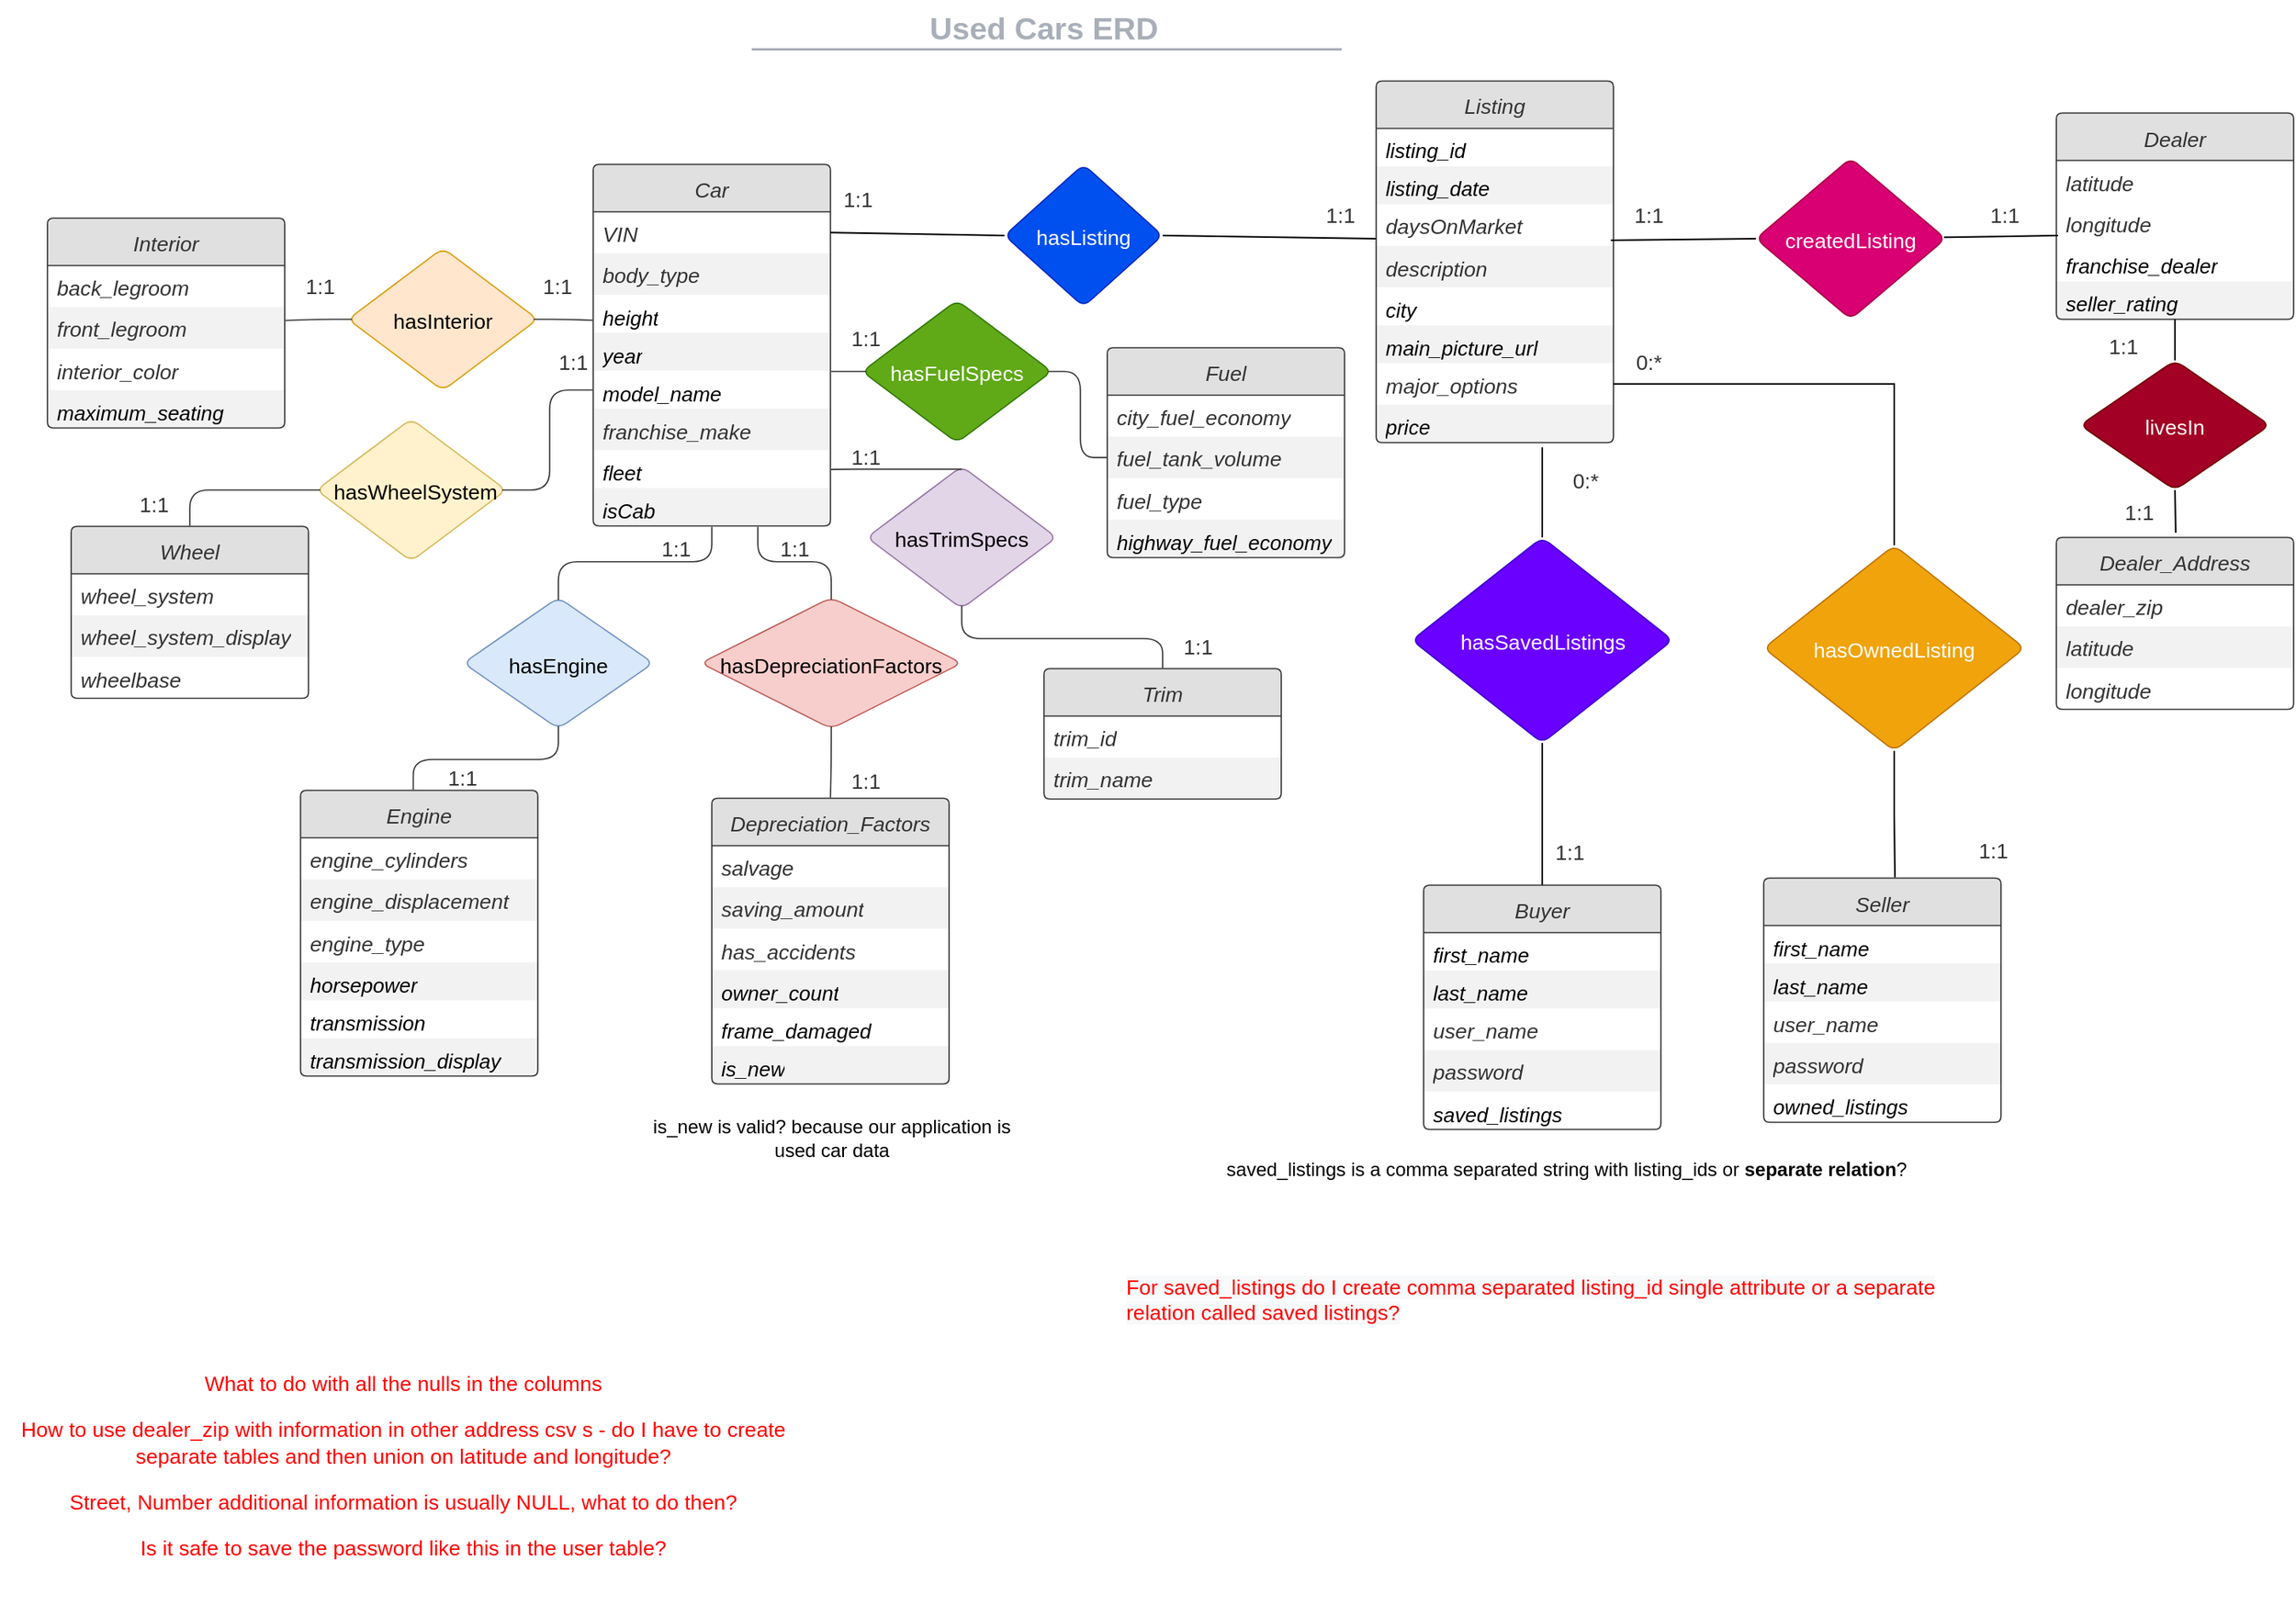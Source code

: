 <mxfile version="14.4.8" type="github">
  <diagram id="D8fP1rWcKyjfJTmIoYzf" name="Page-1">
    <mxGraphModel dx="1310" dy="857" grid="1" gridSize="10" guides="1" tooltips="1" connect="1" arrows="1" fold="1" page="1" pageScale="1" pageWidth="850" pageHeight="1100" math="0" shadow="0">
      <root>
        <mxCell id="0" />
        <mxCell id="1" parent="0" />
        <mxCell id="3H3uGRBCsn2Afm0DeiXc-1" value="Depreciation_Factors" style="html=1;overflow=block;blockSpacing=1;whiteSpace=wrap;swimlane;childLayout=stackLayout;horizontal=1;horizontalStack=0;resizeParent=1;resizeParentMax=0;resizeLast=0;collapsible=0;fontStyle=0;marginBottom=0;swimlaneFillColor=#ffffff;startSize=30;whiteSpace=wrap;fontSize=13.3;fontColor=#333333;fontStyle=2;align=center;spacingLeft=8.4;spacingRight=8.4;spacingTop=2.4;whiteSpace=wrap;fontFamily=Helvetica;spacing=3.6;strokeColor=#333333;strokeOpacity=100;fillOpacity=100;rounded=1;absoluteArcSize=1;arcSize=7.5;fillColor=#ffffff;strokeWidth=0.8;fillColor=#e0e0e0;" parent="1" vertex="1">
          <mxGeometry x="450" y="555" width="150" height="180.75" as="geometry" />
        </mxCell>
        <mxCell id="3H3uGRBCsn2Afm0DeiXc-2" value="salvage" style="part=1;resizeHeight=0;strokeColor=none;align=left;verticalAlign=top;spacingLeft=4;spacingRight=4;overflow=hidden;rotatable=0;points=[[0,0.5],[1,0.5]];portConstraint=eastwest;html=1;whiteSpace=wrap;swimlaneFillColor=#ffffff;fontSize=13.3;fontColor=#333333;fontStyle=2;fillColor=none;strokeOpacity=100;fillOpacity=100;" parent="3H3uGRBCsn2Afm0DeiXc-1" vertex="1">
          <mxGeometry y="30" width="150" height="26.25" as="geometry" />
        </mxCell>
        <mxCell id="3H3uGRBCsn2Afm0DeiXc-3" value="saving_amount" style="part=1;resizeHeight=0;strokeColor=none;align=left;verticalAlign=top;spacingLeft=4;spacingRight=4;overflow=hidden;rotatable=0;points=[[0,0.5],[1,0.5]];portConstraint=eastwest;html=1;whiteSpace=wrap;swimlaneFillColor=#ffffff;fontSize=13.3;fontColor=#333333;fontStyle=2;fillColor=#000000;opacity=5;" parent="3H3uGRBCsn2Afm0DeiXc-1" vertex="1">
          <mxGeometry y="56.25" width="150" height="26.25" as="geometry" />
        </mxCell>
        <mxCell id="3H3uGRBCsn2Afm0DeiXc-4" value="has_accidents" style="part=1;resizeHeight=0;strokeColor=none;align=left;verticalAlign=top;spacingLeft=4;spacingRight=4;overflow=hidden;rotatable=0;points=[[0,0.5],[1,0.5]];portConstraint=eastwest;html=1;whiteSpace=wrap;swimlaneFillColor=#ffffff;fontSize=13.3;fontColor=#333333;fontStyle=2;fillColor=none;strokeOpacity=100;fillOpacity=100;" parent="3H3uGRBCsn2Afm0DeiXc-1" vertex="1">
          <mxGeometry y="82.5" width="150" height="26.25" as="geometry" />
        </mxCell>
        <mxCell id="3H3uGRBCsn2Afm0DeiXc-5" value="owner_count" style="part=1;resizeHeight=0;strokeColor=none;align=left;verticalAlign=top;spacingLeft=4;spacingRight=4;overflow=hidden;rotatable=0;points=[[0,0.5],[1,0.5]];portConstraint=eastwest;html=1;whiteSpace=wrap;swimlaneFillColor=#ffffff;fontSize=13;fontStyle=2;fillColor=#000000;opacity=5;" parent="3H3uGRBCsn2Afm0DeiXc-1" vertex="1">
          <mxGeometry y="108.75" width="150" height="24" as="geometry" />
        </mxCell>
        <mxCell id="3H3uGRBCsn2Afm0DeiXc-6" value="frame_damaged" style="part=1;resizeHeight=0;strokeColor=none;align=left;verticalAlign=top;spacingLeft=4;spacingRight=4;overflow=hidden;rotatable=0;points=[[0,0.5],[1,0.5]];portConstraint=eastwest;html=1;whiteSpace=wrap;swimlaneFillColor=#ffffff;fontSize=13;fontStyle=2;fillColor=none;strokeOpacity=100;fillOpacity=100;" parent="3H3uGRBCsn2Afm0DeiXc-1" vertex="1">
          <mxGeometry y="132.75" width="150" height="24" as="geometry" />
        </mxCell>
        <mxCell id="3H3uGRBCsn2Afm0DeiXc-7" value="is_new" style="part=1;resizeHeight=0;strokeColor=none;align=left;verticalAlign=top;spacingLeft=4;spacingRight=4;overflow=hidden;rotatable=0;points=[[0,0.5],[1,0.5]];portConstraint=eastwest;html=1;whiteSpace=wrap;swimlaneFillColor=#ffffff;fontSize=13;fontStyle=2;fillColor=#000000;opacity=5;" parent="3H3uGRBCsn2Afm0DeiXc-1" vertex="1">
          <mxGeometry y="156.75" width="150" height="24" as="geometry" />
        </mxCell>
        <mxCell id="3H3uGRBCsn2Afm0DeiXc-8" value="" style="group;dropTarget=0;" parent="1" vertex="1">
          <mxGeometry x="340" y="51" width="640" height="45" as="geometry" />
        </mxCell>
        <UserObject label="Used Cars ERD" lucidchartObjectId="7P10iKuZFoYz" id="3H3uGRBCsn2Afm0DeiXc-9">
          <mxCell style="html=1;overflow=block;blockSpacing=1;whiteSpace=wrap;;whiteSpace=wrap;fontSize=19.7;fontColor=#a9afb8;fontStyle=1;align=center;spacingLeft=7;spacingRight=7;spacingTop=2;spacing=3;strokeOpacity=0;fillOpacity=0;rounded=1;absoluteArcSize=1;arcSize=12;fillColor=#ffffff;strokeWidth=1.5;" parent="3H3uGRBCsn2Afm0DeiXc-8" vertex="1">
            <mxGeometry width="640" height="31" as="geometry" />
          </mxCell>
        </UserObject>
        <UserObject label="" lucidchartObjectId="7P10aUWg2QfL" id="3H3uGRBCsn2Afm0DeiXc-10">
          <mxCell style="html=1;overflow=block;blockSpacing=1;whiteSpace=wrap;;whiteSpace=wrap;fontSize=13;align=center;spacingLeft=7;spacingRight=7;spacingTop=2;spacing=3;strokeOpacity=0;fillOpacity=0;rounded=1;absoluteArcSize=1;arcSize=12;fillColor=#ffffff;strokeWidth=1.5;" parent="3H3uGRBCsn2Afm0DeiXc-8" vertex="1">
            <mxGeometry y="31" width="640" height="14" as="geometry" />
          </mxCell>
        </UserObject>
        <UserObject label="" lucidchartObjectId="7P10Vx7zko9V" id="3H3uGRBCsn2Afm0DeiXc-11">
          <mxCell style="html=1;jettySize=18;whiteSpace=wrap;fontSize=13;fontFamily=Helvetica;strokeColor=#a9afb8;strokeOpacity=100;strokeWidth=1.5;rounded=0;startArrow=none;;endArrow=none;;" parent="3H3uGRBCsn2Afm0DeiXc-8" edge="1">
            <mxGeometry width="100" height="100" relative="1" as="geometry">
              <Array as="points" />
              <mxPoint x="135" y="30" as="sourcePoint" />
              <mxPoint x="508" y="30" as="targetPoint" />
            </mxGeometry>
          </mxCell>
        </UserObject>
        <mxCell id="3H3uGRBCsn2Afm0DeiXc-12" value="Car" style="html=1;overflow=block;blockSpacing=1;whiteSpace=wrap;swimlane;childLayout=stackLayout;horizontal=1;horizontalStack=0;resizeParent=1;resizeParentMax=0;resizeLast=0;collapsible=0;fontStyle=0;marginBottom=0;swimlaneFillColor=#ffffff;startSize=30;whiteSpace=wrap;fontSize=13.3;fontColor=#333333;fontStyle=2;align=center;spacingLeft=8.4;spacingRight=8.4;spacingTop=2.4;whiteSpace=wrap;fontFamily=Helvetica;spacing=3.6;strokeColor=#333333;strokeOpacity=100;fillOpacity=100;rounded=1;absoluteArcSize=1;arcSize=7.5;fillColor=#ffffff;strokeWidth=0.8;fillColor=#e0e0e0;" parent="1" vertex="1">
          <mxGeometry x="375" y="154" width="150" height="228.75" as="geometry" />
        </mxCell>
        <mxCell id="3H3uGRBCsn2Afm0DeiXc-13" value="VIN&amp;nbsp;" style="part=1;resizeHeight=0;strokeColor=none;align=left;verticalAlign=top;spacingLeft=4;spacingRight=4;overflow=hidden;rotatable=0;points=[[0,0.5],[1,0.5]];portConstraint=eastwest;html=1;whiteSpace=wrap;swimlaneFillColor=#ffffff;fontSize=13.3;fontColor=#333333;fontStyle=2;fillColor=none;strokeOpacity=100;fillOpacity=100;" parent="3H3uGRBCsn2Afm0DeiXc-12" vertex="1">
          <mxGeometry y="30" width="150" height="26.25" as="geometry" />
        </mxCell>
        <mxCell id="3H3uGRBCsn2Afm0DeiXc-14" value="body_type" style="part=1;resizeHeight=0;strokeColor=none;align=left;verticalAlign=top;spacingLeft=4;spacingRight=4;overflow=hidden;rotatable=0;points=[[0,0.5],[1,0.5]];portConstraint=eastwest;html=1;whiteSpace=wrap;swimlaneFillColor=#ffffff;fontSize=13.3;fontColor=#333333;fontStyle=2;fillColor=#000000;opacity=5;" parent="3H3uGRBCsn2Afm0DeiXc-12" vertex="1">
          <mxGeometry y="56.25" width="150" height="26.25" as="geometry" />
        </mxCell>
        <mxCell id="3H3uGRBCsn2Afm0DeiXc-15" value="height" style="part=1;resizeHeight=0;strokeColor=none;align=left;verticalAlign=top;spacingLeft=4;spacingRight=4;overflow=hidden;rotatable=0;points=[[0,0.5],[1,0.5]];portConstraint=eastwest;html=1;whiteSpace=wrap;swimlaneFillColor=#ffffff;fontSize=13;fontStyle=2;fillColor=none;strokeOpacity=100;fillOpacity=100;" parent="3H3uGRBCsn2Afm0DeiXc-12" vertex="1">
          <mxGeometry y="82.5" width="150" height="24" as="geometry" />
        </mxCell>
        <mxCell id="3H3uGRBCsn2Afm0DeiXc-16" value="year" style="part=1;resizeHeight=0;strokeColor=none;align=left;verticalAlign=top;spacingLeft=4;spacingRight=4;overflow=hidden;rotatable=0;points=[[0,0.5],[1,0.5]];portConstraint=eastwest;html=1;whiteSpace=wrap;swimlaneFillColor=#ffffff;fontSize=13;fontStyle=2;fillColor=#000000;opacity=5;" parent="3H3uGRBCsn2Afm0DeiXc-12" vertex="1">
          <mxGeometry y="106.5" width="150" height="24" as="geometry" />
        </mxCell>
        <mxCell id="3H3uGRBCsn2Afm0DeiXc-17" value="model_name" style="part=1;resizeHeight=0;strokeColor=none;align=left;verticalAlign=top;spacingLeft=4;spacingRight=4;overflow=hidden;rotatable=0;points=[[0,0.5],[1,0.5]];portConstraint=eastwest;html=1;whiteSpace=wrap;swimlaneFillColor=#ffffff;fontSize=13;fontStyle=2;fillColor=none;strokeOpacity=100;fillOpacity=100;" parent="3H3uGRBCsn2Afm0DeiXc-12" vertex="1">
          <mxGeometry y="130.5" width="150" height="24" as="geometry" />
        </mxCell>
        <mxCell id="3H3uGRBCsn2Afm0DeiXc-18" value="franchise_make" style="part=1;resizeHeight=0;strokeColor=none;align=left;verticalAlign=top;spacingLeft=4;spacingRight=4;overflow=hidden;rotatable=0;points=[[0,0.5],[1,0.5]];portConstraint=eastwest;html=1;whiteSpace=wrap;swimlaneFillColor=#ffffff;fontSize=13.3;fontColor=#333333;fontStyle=2;fillColor=#000000;opacity=5;" parent="3H3uGRBCsn2Afm0DeiXc-12" vertex="1">
          <mxGeometry y="154.5" width="150" height="26.25" as="geometry" />
        </mxCell>
        <mxCell id="3H3uGRBCsn2Afm0DeiXc-19" value="fleet" style="part=1;resizeHeight=0;strokeColor=none;align=left;verticalAlign=top;spacingLeft=4;spacingRight=4;overflow=hidden;rotatable=0;points=[[0,0.5],[1,0.5]];portConstraint=eastwest;html=1;whiteSpace=wrap;swimlaneFillColor=#ffffff;fontSize=13;fontStyle=2;fillColor=none;strokeOpacity=100;fillOpacity=100;" parent="3H3uGRBCsn2Afm0DeiXc-12" vertex="1">
          <mxGeometry y="180.75" width="150" height="24" as="geometry" />
        </mxCell>
        <mxCell id="3H3uGRBCsn2Afm0DeiXc-20" value="isCab" style="part=1;resizeHeight=0;strokeColor=none;align=left;verticalAlign=top;spacingLeft=4;spacingRight=4;overflow=hidden;rotatable=0;points=[[0,0.5],[1,0.5]];portConstraint=eastwest;html=1;whiteSpace=wrap;swimlaneFillColor=#ffffff;fontSize=13;fontStyle=2;fillColor=#000000;opacity=5;" parent="3H3uGRBCsn2Afm0DeiXc-12" vertex="1">
          <mxGeometry y="204.75" width="150" height="24" as="geometry" />
        </mxCell>
        <mxCell id="3H3uGRBCsn2Afm0DeiXc-21" value="Engine" style="html=1;overflow=block;blockSpacing=1;whiteSpace=wrap;swimlane;childLayout=stackLayout;horizontal=1;horizontalStack=0;resizeParent=1;resizeParentMax=0;resizeLast=0;collapsible=0;fontStyle=0;marginBottom=0;swimlaneFillColor=#ffffff;startSize=30;whiteSpace=wrap;fontSize=13.3;fontColor=#333333;fontStyle=2;align=center;spacingLeft=8.4;spacingRight=8.4;spacingTop=2.4;whiteSpace=wrap;fontFamily=Helvetica;spacing=3.6;strokeColor=#333333;strokeOpacity=100;fillOpacity=100;rounded=1;absoluteArcSize=1;arcSize=7.5;fillColor=#ffffff;strokeWidth=0.8;fillColor=#e0e0e0;" parent="1" vertex="1">
          <mxGeometry x="190" y="550" width="150" height="180.75" as="geometry" />
        </mxCell>
        <mxCell id="3H3uGRBCsn2Afm0DeiXc-22" value="engine_cylinders" style="part=1;resizeHeight=0;strokeColor=none;align=left;verticalAlign=top;spacingLeft=4;spacingRight=4;overflow=hidden;rotatable=0;points=[[0,0.5],[1,0.5]];portConstraint=eastwest;html=1;whiteSpace=wrap;swimlaneFillColor=#ffffff;fontSize=13.3;fontColor=#333333;fontStyle=2;fillColor=none;strokeOpacity=100;fillOpacity=100;" parent="3H3uGRBCsn2Afm0DeiXc-21" vertex="1">
          <mxGeometry y="30" width="150" height="26.25" as="geometry" />
        </mxCell>
        <mxCell id="3H3uGRBCsn2Afm0DeiXc-23" value="engine_displacement" style="part=1;resizeHeight=0;strokeColor=none;align=left;verticalAlign=top;spacingLeft=4;spacingRight=4;overflow=hidden;rotatable=0;points=[[0,0.5],[1,0.5]];portConstraint=eastwest;html=1;whiteSpace=wrap;swimlaneFillColor=#ffffff;fontSize=13.3;fontColor=#333333;fontStyle=2;fillColor=#000000;opacity=5;" parent="3H3uGRBCsn2Afm0DeiXc-21" vertex="1">
          <mxGeometry y="56.25" width="150" height="26.25" as="geometry" />
        </mxCell>
        <mxCell id="3H3uGRBCsn2Afm0DeiXc-24" value="engine_type" style="part=1;resizeHeight=0;strokeColor=none;align=left;verticalAlign=top;spacingLeft=4;spacingRight=4;overflow=hidden;rotatable=0;points=[[0,0.5],[1,0.5]];portConstraint=eastwest;html=1;whiteSpace=wrap;swimlaneFillColor=#ffffff;fontSize=13.3;fontColor=#333333;fontStyle=2;fillColor=none;strokeOpacity=100;fillOpacity=100;" parent="3H3uGRBCsn2Afm0DeiXc-21" vertex="1">
          <mxGeometry y="82.5" width="150" height="26.25" as="geometry" />
        </mxCell>
        <mxCell id="3H3uGRBCsn2Afm0DeiXc-25" value="horsepower" style="part=1;resizeHeight=0;strokeColor=none;align=left;verticalAlign=top;spacingLeft=4;spacingRight=4;overflow=hidden;rotatable=0;points=[[0,0.5],[1,0.5]];portConstraint=eastwest;html=1;whiteSpace=wrap;swimlaneFillColor=#ffffff;fontSize=13;fontStyle=2;fillColor=#000000;opacity=5;" parent="3H3uGRBCsn2Afm0DeiXc-21" vertex="1">
          <mxGeometry y="108.75" width="150" height="24" as="geometry" />
        </mxCell>
        <mxCell id="3H3uGRBCsn2Afm0DeiXc-26" value="transmission" style="part=1;resizeHeight=0;strokeColor=none;align=left;verticalAlign=top;spacingLeft=4;spacingRight=4;overflow=hidden;rotatable=0;points=[[0,0.5],[1,0.5]];portConstraint=eastwest;html=1;whiteSpace=wrap;swimlaneFillColor=#ffffff;fontSize=13;fontStyle=2;fillColor=none;strokeOpacity=100;fillOpacity=100;" parent="3H3uGRBCsn2Afm0DeiXc-21" vertex="1">
          <mxGeometry y="132.75" width="150" height="24" as="geometry" />
        </mxCell>
        <mxCell id="3H3uGRBCsn2Afm0DeiXc-27" value="transmission_display" style="part=1;resizeHeight=0;strokeColor=none;align=left;verticalAlign=top;spacingLeft=4;spacingRight=4;overflow=hidden;rotatable=0;points=[[0,0.5],[1,0.5]];portConstraint=eastwest;html=1;whiteSpace=wrap;swimlaneFillColor=#ffffff;fontSize=13;fontStyle=2;fillColor=#000000;opacity=5;" parent="3H3uGRBCsn2Afm0DeiXc-21" vertex="1">
          <mxGeometry y="156.75" width="150" height="24" as="geometry" />
        </mxCell>
        <mxCell id="3H3uGRBCsn2Afm0DeiXc-28" value="Wheel" style="html=1;overflow=block;blockSpacing=1;whiteSpace=wrap;swimlane;childLayout=stackLayout;horizontal=1;horizontalStack=0;resizeParent=1;resizeParentMax=0;resizeLast=0;collapsible=0;fontStyle=0;marginBottom=0;swimlaneFillColor=#ffffff;startSize=30;whiteSpace=wrap;fontSize=13.3;fontColor=#333333;fontStyle=2;align=center;spacingLeft=8.4;spacingRight=8.4;spacingTop=2.4;whiteSpace=wrap;fontFamily=Helvetica;spacing=3.6;strokeColor=#333333;strokeOpacity=100;fillOpacity=100;rounded=1;absoluteArcSize=1;arcSize=7.5;fillColor=#ffffff;strokeWidth=0.8;fillColor=#e0e0e0;" parent="1" vertex="1">
          <mxGeometry x="45" y="383" width="150" height="108.75" as="geometry" />
        </mxCell>
        <mxCell id="3H3uGRBCsn2Afm0DeiXc-29" value="wheel_system" style="part=1;resizeHeight=0;strokeColor=none;align=left;verticalAlign=top;spacingLeft=4;spacingRight=4;overflow=hidden;rotatable=0;points=[[0,0.5],[1,0.5]];portConstraint=eastwest;html=1;whiteSpace=wrap;swimlaneFillColor=#ffffff;fontSize=13.3;fontColor=#333333;fontStyle=2;fillColor=none;strokeOpacity=100;fillOpacity=100;" parent="3H3uGRBCsn2Afm0DeiXc-28" vertex="1">
          <mxGeometry y="30" width="150" height="26.25" as="geometry" />
        </mxCell>
        <mxCell id="3H3uGRBCsn2Afm0DeiXc-30" value="wheel_system_display" style="part=1;resizeHeight=0;strokeColor=none;align=left;verticalAlign=top;spacingLeft=4;spacingRight=4;overflow=hidden;rotatable=0;points=[[0,0.5],[1,0.5]];portConstraint=eastwest;html=1;whiteSpace=wrap;swimlaneFillColor=#ffffff;fontSize=13.3;fontColor=#333333;fontStyle=2;fillColor=#000000;opacity=5;" parent="3H3uGRBCsn2Afm0DeiXc-28" vertex="1">
          <mxGeometry y="56.25" width="150" height="26.25" as="geometry" />
        </mxCell>
        <mxCell id="3H3uGRBCsn2Afm0DeiXc-31" value="wheelbase" style="part=1;resizeHeight=0;strokeColor=none;align=left;verticalAlign=top;spacingLeft=4;spacingRight=4;overflow=hidden;rotatable=0;points=[[0,0.5],[1,0.5]];portConstraint=eastwest;html=1;whiteSpace=wrap;swimlaneFillColor=#ffffff;fontSize=13.3;fontColor=#333333;fontStyle=2;fillColor=none;strokeOpacity=100;fillOpacity=100;" parent="3H3uGRBCsn2Afm0DeiXc-28" vertex="1">
          <mxGeometry y="82.5" width="150" height="26.25" as="geometry" />
        </mxCell>
        <mxCell id="3H3uGRBCsn2Afm0DeiXc-32" value="Fuel" style="html=1;overflow=block;blockSpacing=1;whiteSpace=wrap;swimlane;childLayout=stackLayout;horizontal=1;horizontalStack=0;resizeParent=1;resizeParentMax=0;resizeLast=0;collapsible=0;fontStyle=0;marginBottom=0;swimlaneFillColor=#ffffff;startSize=30;whiteSpace=wrap;fontSize=13.3;fontColor=#333333;fontStyle=2;align=center;spacingLeft=8.4;spacingRight=8.4;spacingTop=2.4;whiteSpace=wrap;fontFamily=Helvetica;spacing=3.6;strokeColor=#333333;strokeOpacity=100;fillOpacity=100;rounded=1;absoluteArcSize=1;arcSize=7.5;fillColor=#ffffff;strokeWidth=0.8;fillColor=#e0e0e0;" parent="1" vertex="1">
          <mxGeometry x="700" y="270" width="150" height="132.75" as="geometry" />
        </mxCell>
        <mxCell id="3H3uGRBCsn2Afm0DeiXc-33" value="city_fuel_economy" style="part=1;resizeHeight=0;strokeColor=none;align=left;verticalAlign=top;spacingLeft=4;spacingRight=4;overflow=hidden;rotatable=0;points=[[0,0.5],[1,0.5]];portConstraint=eastwest;html=1;whiteSpace=wrap;swimlaneFillColor=#ffffff;fontSize=13.3;fontColor=#333333;fontStyle=2;fillColor=none;strokeOpacity=100;fillOpacity=100;" parent="3H3uGRBCsn2Afm0DeiXc-32" vertex="1">
          <mxGeometry y="30" width="150" height="26.25" as="geometry" />
        </mxCell>
        <mxCell id="3H3uGRBCsn2Afm0DeiXc-34" value="fuel_tank_volume" style="part=1;resizeHeight=0;strokeColor=none;align=left;verticalAlign=top;spacingLeft=4;spacingRight=4;overflow=hidden;rotatable=0;points=[[0,0.5],[1,0.5]];portConstraint=eastwest;html=1;whiteSpace=wrap;swimlaneFillColor=#ffffff;fontSize=13.3;fontColor=#333333;fontStyle=2;fillColor=#000000;opacity=5;" parent="3H3uGRBCsn2Afm0DeiXc-32" vertex="1">
          <mxGeometry y="56.25" width="150" height="26.25" as="geometry" />
        </mxCell>
        <mxCell id="3H3uGRBCsn2Afm0DeiXc-35" value="fuel_type" style="part=1;resizeHeight=0;strokeColor=none;align=left;verticalAlign=top;spacingLeft=4;spacingRight=4;overflow=hidden;rotatable=0;points=[[0,0.5],[1,0.5]];portConstraint=eastwest;html=1;whiteSpace=wrap;swimlaneFillColor=#ffffff;fontSize=13.3;fontColor=#333333;fontStyle=2;fillColor=none;strokeOpacity=100;fillOpacity=100;" parent="3H3uGRBCsn2Afm0DeiXc-32" vertex="1">
          <mxGeometry y="82.5" width="150" height="26.25" as="geometry" />
        </mxCell>
        <mxCell id="3H3uGRBCsn2Afm0DeiXc-36" value="highway_fuel_economy" style="part=1;resizeHeight=0;strokeColor=none;align=left;verticalAlign=top;spacingLeft=4;spacingRight=4;overflow=hidden;rotatable=0;points=[[0,0.5],[1,0.5]];portConstraint=eastwest;html=1;whiteSpace=wrap;swimlaneFillColor=#ffffff;fontSize=13;fontStyle=2;fillColor=#000000;opacity=5;" parent="3H3uGRBCsn2Afm0DeiXc-32" vertex="1">
          <mxGeometry y="108.75" width="150" height="24" as="geometry" />
        </mxCell>
        <mxCell id="3H3uGRBCsn2Afm0DeiXc-37" value="Interior" style="html=1;overflow=block;blockSpacing=1;whiteSpace=wrap;swimlane;childLayout=stackLayout;horizontal=1;horizontalStack=0;resizeParent=1;resizeParentMax=0;resizeLast=0;collapsible=0;fontStyle=0;marginBottom=0;swimlaneFillColor=#ffffff;startSize=30;whiteSpace=wrap;fontSize=13.3;fontColor=#333333;fontStyle=2;align=center;spacingLeft=8.4;spacingRight=8.4;spacingTop=2.4;whiteSpace=wrap;fontFamily=Helvetica;spacing=3.6;strokeColor=#333333;strokeOpacity=100;fillOpacity=100;rounded=1;absoluteArcSize=1;arcSize=7.5;fillColor=#ffffff;strokeWidth=0.8;fillColor=#e0e0e0;" parent="1" vertex="1">
          <mxGeometry x="30" y="188" width="150" height="132.75" as="geometry" />
        </mxCell>
        <mxCell id="3H3uGRBCsn2Afm0DeiXc-38" value="back_legroom" style="part=1;resizeHeight=0;strokeColor=none;align=left;verticalAlign=top;spacingLeft=4;spacingRight=4;overflow=hidden;rotatable=0;points=[[0,0.5],[1,0.5]];portConstraint=eastwest;html=1;whiteSpace=wrap;swimlaneFillColor=#ffffff;fontSize=13.3;fontColor=#333333;fontStyle=2;fillColor=none;strokeOpacity=100;fillOpacity=100;" parent="3H3uGRBCsn2Afm0DeiXc-37" vertex="1">
          <mxGeometry y="30" width="150" height="26.25" as="geometry" />
        </mxCell>
        <mxCell id="3H3uGRBCsn2Afm0DeiXc-39" value="front_legroom" style="part=1;resizeHeight=0;strokeColor=none;align=left;verticalAlign=top;spacingLeft=4;spacingRight=4;overflow=hidden;rotatable=0;points=[[0,0.5],[1,0.5]];portConstraint=eastwest;html=1;whiteSpace=wrap;swimlaneFillColor=#ffffff;fontSize=13.3;fontColor=#333333;fontStyle=2;fillColor=#000000;opacity=5;" parent="3H3uGRBCsn2Afm0DeiXc-37" vertex="1">
          <mxGeometry y="56.25" width="150" height="26.25" as="geometry" />
        </mxCell>
        <mxCell id="3H3uGRBCsn2Afm0DeiXc-40" value="interior_color" style="part=1;resizeHeight=0;strokeColor=none;align=left;verticalAlign=top;spacingLeft=4;spacingRight=4;overflow=hidden;rotatable=0;points=[[0,0.5],[1,0.5]];portConstraint=eastwest;html=1;whiteSpace=wrap;swimlaneFillColor=#ffffff;fontSize=13.3;fontColor=#333333;fontStyle=2;fillColor=none;strokeOpacity=100;fillOpacity=100;" parent="3H3uGRBCsn2Afm0DeiXc-37" vertex="1">
          <mxGeometry y="82.5" width="150" height="26.25" as="geometry" />
        </mxCell>
        <mxCell id="3H3uGRBCsn2Afm0DeiXc-41" value="maximum_seating" style="part=1;resizeHeight=0;strokeColor=none;align=left;verticalAlign=top;spacingLeft=4;spacingRight=4;overflow=hidden;rotatable=0;points=[[0,0.5],[1,0.5]];portConstraint=eastwest;html=1;whiteSpace=wrap;swimlaneFillColor=#ffffff;fontSize=13;fontStyle=2;fillColor=#000000;opacity=5;" parent="3H3uGRBCsn2Afm0DeiXc-37" vertex="1">
          <mxGeometry y="108.75" width="150" height="24" as="geometry" />
        </mxCell>
        <mxCell id="3H3uGRBCsn2Afm0DeiXc-42" value="Trim" style="html=1;overflow=block;blockSpacing=1;whiteSpace=wrap;swimlane;childLayout=stackLayout;horizontal=1;horizontalStack=0;resizeParent=1;resizeParentMax=0;resizeLast=0;collapsible=0;fontStyle=0;marginBottom=0;swimlaneFillColor=#ffffff;startSize=30;whiteSpace=wrap;fontSize=13.3;fontColor=#333333;fontStyle=2;align=center;spacingLeft=8.4;spacingRight=8.4;spacingTop=2.4;whiteSpace=wrap;fontFamily=Helvetica;spacing=3.6;strokeColor=#333333;strokeOpacity=100;fillOpacity=100;rounded=1;absoluteArcSize=1;arcSize=7.5;fillColor=#ffffff;strokeWidth=0.8;fillColor=#e0e0e0;" parent="1" vertex="1">
          <mxGeometry x="660" y="473" width="150" height="82.5" as="geometry" />
        </mxCell>
        <mxCell id="3H3uGRBCsn2Afm0DeiXc-43" value="trim_id" style="part=1;resizeHeight=0;strokeColor=none;align=left;verticalAlign=top;spacingLeft=4;spacingRight=4;overflow=hidden;rotatable=0;points=[[0,0.5],[1,0.5]];portConstraint=eastwest;html=1;whiteSpace=wrap;swimlaneFillColor=#ffffff;fontSize=13.3;fontColor=#333333;fontStyle=2;fillColor=none;strokeOpacity=100;fillOpacity=100;" parent="3H3uGRBCsn2Afm0DeiXc-42" vertex="1">
          <mxGeometry y="30" width="150" height="26.25" as="geometry" />
        </mxCell>
        <mxCell id="3H3uGRBCsn2Afm0DeiXc-44" value="trim_name" style="part=1;resizeHeight=0;strokeColor=none;align=left;verticalAlign=top;spacingLeft=4;spacingRight=4;overflow=hidden;rotatable=0;points=[[0,0.5],[1,0.5]];portConstraint=eastwest;html=1;whiteSpace=wrap;swimlaneFillColor=#ffffff;fontSize=13.3;fontColor=#333333;fontStyle=2;fillColor=#000000;opacity=5;" parent="3H3uGRBCsn2Afm0DeiXc-42" vertex="1">
          <mxGeometry y="56.25" width="150" height="26.25" as="geometry" />
        </mxCell>
        <mxCell id="3H3uGRBCsn2Afm0DeiXc-45" value="Listing" style="html=1;overflow=block;blockSpacing=1;whiteSpace=wrap;swimlane;childLayout=stackLayout;horizontal=1;horizontalStack=0;resizeParent=1;resizeParentMax=0;resizeLast=0;collapsible=0;fontStyle=0;marginBottom=0;swimlaneFillColor=#ffffff;startSize=30;whiteSpace=wrap;fontSize=13.3;fontColor=#333333;fontStyle=2;align=center;spacingLeft=8.4;spacingRight=8.4;spacingTop=2.4;whiteSpace=wrap;fontFamily=Helvetica;spacing=3.6;strokeColor=#333333;strokeOpacity=100;fillOpacity=100;rounded=1;absoluteArcSize=1;arcSize=7.5;fillColor=#ffffff;strokeWidth=0.8;fillColor=#e0e0e0;" parent="1" vertex="1">
          <mxGeometry x="870" y="101.25" width="150" height="228.75" as="geometry" />
        </mxCell>
        <mxCell id="3H3uGRBCsn2Afm0DeiXc-46" value="listing_id" style="part=1;resizeHeight=0;strokeColor=none;align=left;verticalAlign=top;spacingLeft=4;spacingRight=4;overflow=hidden;rotatable=0;points=[[0,0.5],[1,0.5]];portConstraint=eastwest;html=1;whiteSpace=wrap;swimlaneFillColor=#ffffff;fontSize=13;fontStyle=2;fillColor=none;strokeOpacity=100;fillOpacity=100;" parent="3H3uGRBCsn2Afm0DeiXc-45" vertex="1">
          <mxGeometry y="30" width="150" height="24" as="geometry" />
        </mxCell>
        <mxCell id="3H3uGRBCsn2Afm0DeiXc-47" value="listing_date" style="part=1;resizeHeight=0;strokeColor=none;align=left;verticalAlign=top;spacingLeft=4;spacingRight=4;overflow=hidden;rotatable=0;points=[[0,0.5],[1,0.5]];portConstraint=eastwest;html=1;whiteSpace=wrap;swimlaneFillColor=#ffffff;fontSize=13;fontStyle=2;fillColor=#000000;opacity=5;" parent="3H3uGRBCsn2Afm0DeiXc-45" vertex="1">
          <mxGeometry y="54" width="150" height="24" as="geometry" />
        </mxCell>
        <mxCell id="3H3uGRBCsn2Afm0DeiXc-48" value="daysOnMarket&amp;nbsp;" style="part=1;resizeHeight=0;strokeColor=none;align=left;verticalAlign=top;spacingLeft=4;spacingRight=4;overflow=hidden;rotatable=0;points=[[0,0.5],[1,0.5]];portConstraint=eastwest;html=1;whiteSpace=wrap;swimlaneFillColor=#ffffff;fontSize=13.3;fontColor=#333333;fontStyle=2;fillColor=none;strokeOpacity=100;fillOpacity=100;" parent="3H3uGRBCsn2Afm0DeiXc-45" vertex="1">
          <mxGeometry y="78" width="150" height="26.25" as="geometry" />
        </mxCell>
        <mxCell id="3H3uGRBCsn2Afm0DeiXc-49" value="description" style="part=1;resizeHeight=0;strokeColor=none;align=left;verticalAlign=top;spacingLeft=4;spacingRight=4;overflow=hidden;rotatable=0;points=[[0,0.5],[1,0.5]];portConstraint=eastwest;html=1;whiteSpace=wrap;swimlaneFillColor=#ffffff;fontSize=13.3;fontColor=#333333;fontStyle=2;fillColor=#000000;opacity=5;" parent="3H3uGRBCsn2Afm0DeiXc-45" vertex="1">
          <mxGeometry y="104.25" width="150" height="26.25" as="geometry" />
        </mxCell>
        <mxCell id="3H3uGRBCsn2Afm0DeiXc-50" value="city" style="part=1;resizeHeight=0;strokeColor=none;align=left;verticalAlign=top;spacingLeft=4;spacingRight=4;overflow=hidden;rotatable=0;points=[[0,0.5],[1,0.5]];portConstraint=eastwest;html=1;whiteSpace=wrap;swimlaneFillColor=#ffffff;fontSize=13;fontStyle=2;fillColor=none;strokeOpacity=100;fillOpacity=100;" parent="3H3uGRBCsn2Afm0DeiXc-45" vertex="1">
          <mxGeometry y="130.5" width="150" height="24" as="geometry" />
        </mxCell>
        <mxCell id="3H3uGRBCsn2Afm0DeiXc-51" value="main_picture_url&amp;nbsp;" style="part=1;resizeHeight=0;strokeColor=none;align=left;verticalAlign=top;spacingLeft=4;spacingRight=4;overflow=hidden;rotatable=0;points=[[0,0.5],[1,0.5]];portConstraint=eastwest;html=1;whiteSpace=wrap;swimlaneFillColor=#ffffff;fontSize=13;fontStyle=2;fillColor=#000000;opacity=5;" parent="3H3uGRBCsn2Afm0DeiXc-45" vertex="1">
          <mxGeometry y="154.5" width="150" height="24" as="geometry" />
        </mxCell>
        <mxCell id="3H3uGRBCsn2Afm0DeiXc-52" value="major_options" style="part=1;resizeHeight=0;strokeColor=none;align=left;verticalAlign=top;spacingLeft=4;spacingRight=4;overflow=hidden;rotatable=0;points=[[0,0.5],[1,0.5]];portConstraint=eastwest;html=1;whiteSpace=wrap;swimlaneFillColor=#ffffff;fontSize=13.3;fontColor=#333333;fontStyle=2;fillColor=none;strokeOpacity=100;fillOpacity=100;" parent="3H3uGRBCsn2Afm0DeiXc-45" vertex="1">
          <mxGeometry y="178.5" width="150" height="26.25" as="geometry" />
        </mxCell>
        <mxCell id="3H3uGRBCsn2Afm0DeiXc-53" value="price" style="part=1;resizeHeight=0;strokeColor=none;align=left;verticalAlign=top;spacingLeft=4;spacingRight=4;overflow=hidden;rotatable=0;points=[[0,0.5],[1,0.5]];portConstraint=eastwest;html=1;whiteSpace=wrap;swimlaneFillColor=#ffffff;fontSize=13;fontStyle=2;fillColor=#000000;opacity=5;" parent="3H3uGRBCsn2Afm0DeiXc-45" vertex="1">
          <mxGeometry y="204.75" width="150" height="24" as="geometry" />
        </mxCell>
        <mxCell id="3H3uGRBCsn2Afm0DeiXc-54" value="Dealer_Address" style="html=1;overflow=block;blockSpacing=1;whiteSpace=wrap;swimlane;childLayout=stackLayout;horizontal=1;horizontalStack=0;resizeParent=1;resizeParentMax=0;resizeLast=0;collapsible=0;fontStyle=0;marginBottom=0;swimlaneFillColor=#ffffff;startSize=30;whiteSpace=wrap;fontSize=13.3;fontColor=#333333;fontStyle=2;align=center;spacingLeft=8.4;spacingRight=8.4;spacingTop=2.4;whiteSpace=wrap;fontFamily=Helvetica;spacing=3.6;strokeColor=#333333;strokeOpacity=100;fillOpacity=100;rounded=1;absoluteArcSize=1;arcSize=7.5;fillColor=#ffffff;strokeWidth=0.8;fillColor=#e0e0e0;" parent="1" vertex="1">
          <mxGeometry x="1300" y="390" width="150" height="108.75" as="geometry" />
        </mxCell>
        <mxCell id="3H3uGRBCsn2Afm0DeiXc-55" value="dealer_zip&amp;nbsp;" style="part=1;resizeHeight=0;strokeColor=none;align=left;verticalAlign=top;spacingLeft=4;spacingRight=4;overflow=hidden;rotatable=0;points=[[0,0.5],[1,0.5]];portConstraint=eastwest;html=1;whiteSpace=wrap;swimlaneFillColor=#ffffff;fontSize=13.3;fontColor=#333333;fontStyle=2;fillColor=none;strokeOpacity=100;fillOpacity=100;" parent="3H3uGRBCsn2Afm0DeiXc-54" vertex="1">
          <mxGeometry y="30" width="150" height="26.25" as="geometry" />
        </mxCell>
        <mxCell id="3H3uGRBCsn2Afm0DeiXc-56" value="latitude" style="part=1;resizeHeight=0;strokeColor=none;align=left;verticalAlign=top;spacingLeft=4;spacingRight=4;overflow=hidden;rotatable=0;points=[[0,0.5],[1,0.5]];portConstraint=eastwest;html=1;whiteSpace=wrap;swimlaneFillColor=#ffffff;fontSize=13.3;fontColor=#333333;fontStyle=2;fillColor=#000000;opacity=5;" parent="3H3uGRBCsn2Afm0DeiXc-54" vertex="1">
          <mxGeometry y="56.25" width="150" height="26.25" as="geometry" />
        </mxCell>
        <mxCell id="3H3uGRBCsn2Afm0DeiXc-57" value="longitude" style="part=1;resizeHeight=0;strokeColor=none;align=left;verticalAlign=top;spacingLeft=4;spacingRight=4;overflow=hidden;rotatable=0;points=[[0,0.5],[1,0.5]];portConstraint=eastwest;html=1;whiteSpace=wrap;swimlaneFillColor=#ffffff;fontSize=13.3;fontColor=#333333;fontStyle=2;fillColor=none;strokeOpacity=100;fillOpacity=100;" parent="3H3uGRBCsn2Afm0DeiXc-54" vertex="1">
          <mxGeometry y="82.5" width="150" height="26.25" as="geometry" />
        </mxCell>
        <mxCell id="3H3uGRBCsn2Afm0DeiXc-58" value="Dealer" style="html=1;overflow=block;blockSpacing=1;whiteSpace=wrap;swimlane;childLayout=stackLayout;horizontal=1;horizontalStack=0;resizeParent=1;resizeParentMax=0;resizeLast=0;collapsible=0;fontStyle=0;marginBottom=0;swimlaneFillColor=#ffffff;startSize=30;whiteSpace=wrap;fontSize=13.3;fontColor=#333333;fontStyle=2;align=center;spacingLeft=8.4;spacingRight=8.4;spacingTop=2.4;whiteSpace=wrap;fontFamily=Helvetica;spacing=3.6;strokeColor=#333333;strokeOpacity=100;fillOpacity=100;rounded=1;absoluteArcSize=1;arcSize=7.5;fillColor=#ffffff;strokeWidth=0.8;fillColor=#e0e0e0;" parent="1" vertex="1">
          <mxGeometry x="1300" y="121.5" width="150" height="130.5" as="geometry" />
        </mxCell>
        <mxCell id="-7hL0iW8qwEzsGaJjZeS-1" value="latitude&lt;br&gt;" style="part=1;resizeHeight=0;strokeColor=none;align=left;verticalAlign=top;spacingLeft=4;spacingRight=4;overflow=hidden;rotatable=0;points=[[0,0.5],[1,0.5]];portConstraint=eastwest;html=1;whiteSpace=wrap;swimlaneFillColor=#ffffff;fontSize=13.3;fontColor=#333333;fontStyle=2;fillColor=none;strokeOpacity=100;fillOpacity=100;" parent="3H3uGRBCsn2Afm0DeiXc-58" vertex="1">
          <mxGeometry y="30" width="150" height="26.25" as="geometry" />
        </mxCell>
        <mxCell id="3H3uGRBCsn2Afm0DeiXc-61" value="longitude" style="part=1;resizeHeight=0;strokeColor=none;align=left;verticalAlign=top;spacingLeft=4;spacingRight=4;overflow=hidden;rotatable=0;points=[[0,0.5],[1,0.5]];portConstraint=eastwest;html=1;whiteSpace=wrap;swimlaneFillColor=#ffffff;fontSize=13.3;fontColor=#333333;fontStyle=2;fillColor=none;strokeOpacity=100;fillOpacity=100;" parent="3H3uGRBCsn2Afm0DeiXc-58" vertex="1">
          <mxGeometry y="56.25" width="150" height="26.25" as="geometry" />
        </mxCell>
        <mxCell id="3H3uGRBCsn2Afm0DeiXc-59" value="franchise_dealer" style="part=1;resizeHeight=0;strokeColor=none;align=left;verticalAlign=top;spacingLeft=4;spacingRight=4;overflow=hidden;rotatable=0;points=[[0,0.5],[1,0.5]];portConstraint=eastwest;html=1;whiteSpace=wrap;swimlaneFillColor=#ffffff;fontSize=13;fontStyle=2;fillColor=none;strokeOpacity=100;fillOpacity=100;" parent="3H3uGRBCsn2Afm0DeiXc-58" vertex="1">
          <mxGeometry y="82.5" width="150" height="24" as="geometry" />
        </mxCell>
        <mxCell id="3H3uGRBCsn2Afm0DeiXc-60" value="seller_rating" style="part=1;resizeHeight=0;strokeColor=none;align=left;verticalAlign=top;spacingLeft=4;spacingRight=4;overflow=hidden;rotatable=0;points=[[0,0.5],[1,0.5]];portConstraint=eastwest;html=1;whiteSpace=wrap;swimlaneFillColor=#ffffff;fontSize=13;fontStyle=2;fillColor=#000000;opacity=5;" parent="3H3uGRBCsn2Afm0DeiXc-58" vertex="1">
          <mxGeometry y="106.5" width="150" height="24" as="geometry" />
        </mxCell>
        <mxCell id="3H3uGRBCsn2Afm0DeiXc-110" style="edgeStyle=none;rounded=0;orthogonalLoop=1;jettySize=auto;html=1;exitX=0.5;exitY=0;exitDx=0;exitDy=0;entryX=0.5;entryY=1;entryDx=0;entryDy=0;endArrow=none;endFill=0;" parent="1" source="3H3uGRBCsn2Afm0DeiXc-62" target="3H3uGRBCsn2Afm0DeiXc-109" edge="1">
          <mxGeometry relative="1" as="geometry" />
        </mxCell>
        <mxCell id="3H3uGRBCsn2Afm0DeiXc-62" value="Buyer" style="html=1;overflow=block;blockSpacing=1;whiteSpace=wrap;swimlane;childLayout=stackLayout;horizontal=1;horizontalStack=0;resizeParent=1;resizeParentMax=0;resizeLast=0;collapsible=0;fontStyle=0;marginBottom=0;swimlaneFillColor=#ffffff;startSize=30;whiteSpace=wrap;fontSize=13.3;fontColor=#333333;fontStyle=2;align=center;spacingLeft=8.4;spacingRight=8.4;spacingTop=2.4;whiteSpace=wrap;fontFamily=Helvetica;spacing=3.6;strokeColor=#333333;strokeOpacity=100;fillOpacity=100;rounded=1;absoluteArcSize=1;arcSize=7.5;fillColor=#ffffff;strokeWidth=0.8;fillColor=#e0e0e0;" parent="1" vertex="1">
          <mxGeometry x="900" y="610" width="150" height="154.5" as="geometry" />
        </mxCell>
        <mxCell id="3H3uGRBCsn2Afm0DeiXc-63" value="first_name" style="part=1;resizeHeight=0;strokeColor=none;align=left;verticalAlign=top;spacingLeft=4;spacingRight=4;overflow=hidden;rotatable=0;points=[[0,0.5],[1,0.5]];portConstraint=eastwest;html=1;whiteSpace=wrap;swimlaneFillColor=#ffffff;fontSize=13;fontStyle=2;fillColor=none;strokeOpacity=100;fillOpacity=100;" parent="3H3uGRBCsn2Afm0DeiXc-62" vertex="1">
          <mxGeometry y="30" width="150" height="24" as="geometry" />
        </mxCell>
        <mxCell id="3H3uGRBCsn2Afm0DeiXc-64" value="last_name" style="part=1;resizeHeight=0;strokeColor=none;align=left;verticalAlign=top;spacingLeft=4;spacingRight=4;overflow=hidden;rotatable=0;points=[[0,0.5],[1,0.5]];portConstraint=eastwest;html=1;whiteSpace=wrap;swimlaneFillColor=#ffffff;fontSize=13;fontStyle=2;fillColor=#000000;opacity=5;" parent="3H3uGRBCsn2Afm0DeiXc-62" vertex="1">
          <mxGeometry y="54" width="150" height="24" as="geometry" />
        </mxCell>
        <mxCell id="3H3uGRBCsn2Afm0DeiXc-65" value="user_name" style="part=1;resizeHeight=0;strokeColor=none;align=left;verticalAlign=top;spacingLeft=4;spacingRight=4;overflow=hidden;rotatable=0;points=[[0,0.5],[1,0.5]];portConstraint=eastwest;html=1;whiteSpace=wrap;swimlaneFillColor=#ffffff;fontSize=13.3;fontColor=#333333;fontStyle=2;fillColor=none;strokeOpacity=100;fillOpacity=100;" parent="3H3uGRBCsn2Afm0DeiXc-62" vertex="1">
          <mxGeometry y="78" width="150" height="26.25" as="geometry" />
        </mxCell>
        <mxCell id="3H3uGRBCsn2Afm0DeiXc-66" value="password&amp;nbsp;" style="part=1;resizeHeight=0;strokeColor=none;align=left;verticalAlign=top;spacingLeft=4;spacingRight=4;overflow=hidden;rotatable=0;points=[[0,0.5],[1,0.5]];portConstraint=eastwest;html=1;whiteSpace=wrap;swimlaneFillColor=#ffffff;fontSize=13.3;fontColor=#333333;fontStyle=2;fillColor=#000000;opacity=5;" parent="3H3uGRBCsn2Afm0DeiXc-62" vertex="1">
          <mxGeometry y="104.25" width="150" height="26.25" as="geometry" />
        </mxCell>
        <mxCell id="3H3uGRBCsn2Afm0DeiXc-67" value="saved_listings" style="part=1;resizeHeight=0;strokeColor=none;align=left;verticalAlign=top;spacingLeft=4;spacingRight=4;overflow=hidden;rotatable=0;points=[[0,0.5],[1,0.5]];portConstraint=eastwest;html=1;whiteSpace=wrap;swimlaneFillColor=#ffffff;fontSize=13;fontStyle=2;fillColor=none;strokeOpacity=100;fillOpacity=100;" parent="3H3uGRBCsn2Afm0DeiXc-62" vertex="1">
          <mxGeometry y="130.5" width="150" height="24" as="geometry" />
        </mxCell>
        <UserObject label="hasInterior" lucidchartObjectId="32GjfG8Nu4t0" id="3H3uGRBCsn2Afm0DeiXc-68">
          <mxCell style="html=1;overflow=block;blockSpacing=1;whiteSpace=wrap;rhombus;whiteSpace=wrap;fontSize=13.3;align=center;spacingLeft=8.4;spacingRight=8.4;spacingTop=2.4;spacing=3.8;strokeColor=#d79b00;strokeOpacity=100;fillOpacity=100;rounded=1;absoluteArcSize=1;arcSize=12;fillColor=#ffe6cc;strokeWidth=0.8;" parent="1" vertex="1">
            <mxGeometry x="220" y="207" width="120" height="90" as="geometry" />
          </mxCell>
        </UserObject>
        <UserObject label="" lucidchartObjectId="h3GjL-eOBlp6" id="3H3uGRBCsn2Afm0DeiXc-69">
          <mxCell style="html=1;jettySize=18;whiteSpace=wrap;fontSize=13;strokeColor=#333333;strokeOpacity=100;strokeWidth=0.8;rounded=1;arcSize=24;edgeStyle=orthogonalEdgeStyle;startArrow=none;;endArrow=none;;exitX=0.979;exitY=0.5;exitPerimeter=0;entryX=-0.002;entryY=0.431;entryPerimeter=0;" parent="1" source="3H3uGRBCsn2Afm0DeiXc-68" target="3H3uGRBCsn2Afm0DeiXc-12" edge="1">
            <mxGeometry width="100" height="100" relative="1" as="geometry">
              <Array as="points" />
            </mxGeometry>
          </mxCell>
        </UserObject>
        <UserObject label="" lucidchartObjectId="u3GjwcLMCX2T" id="3H3uGRBCsn2Afm0DeiXc-70">
          <mxCell style="html=1;jettySize=18;whiteSpace=wrap;fontSize=13;strokeColor=#333333;strokeOpacity=100;strokeWidth=0.8;rounded=1;arcSize=24;edgeStyle=orthogonalEdgeStyle;startArrow=none;;endArrow=none;;exitX=0.021;exitY=0.5;exitPerimeter=0;entryX=1.003;entryY=0.488;entryPerimeter=0;" parent="1" source="3H3uGRBCsn2Afm0DeiXc-68" target="3H3uGRBCsn2Afm0DeiXc-37" edge="1">
            <mxGeometry width="100" height="100" relative="1" as="geometry">
              <Array as="points" />
            </mxGeometry>
          </mxCell>
        </UserObject>
        <UserObject label="1:1" lucidchartObjectId="73GjcrWZETkP" id="3H3uGRBCsn2Afm0DeiXc-71">
          <mxCell style="html=1;overflow=block;blockSpacing=1;whiteSpace=wrap;;whiteSpace=wrap;fontSize=13.3;fontColor=#333333;align=center;spacingLeft=8.4;spacingRight=8.4;spacingTop=2.4;spacing=3.8;strokeOpacity=0;fillOpacity=0;rounded=1;absoluteArcSize=1;arcSize=12;fillColor=#ffffff;strokeWidth=0.8;" parent="1" vertex="1">
            <mxGeometry x="330" y="207" width="45" height="45" as="geometry" />
          </mxCell>
        </UserObject>
        <UserObject label="1:1" lucidchartObjectId="j4GjQqDQOt2D" id="3H3uGRBCsn2Afm0DeiXc-72">
          <mxCell style="html=1;overflow=block;blockSpacing=1;whiteSpace=wrap;;whiteSpace=wrap;fontSize=13.3;fontColor=#333333;align=center;spacingLeft=8.4;spacingRight=8.4;spacingTop=2.4;spacing=3.8;strokeOpacity=0;fillOpacity=0;rounded=1;absoluteArcSize=1;arcSize=12;fillColor=#ffffff;strokeWidth=0.8;" parent="1" vertex="1">
            <mxGeometry x="180" y="207" width="45" height="45" as="geometry" />
          </mxCell>
        </UserObject>
        <UserObject label="hasWheelSystem" lucidchartObjectId="s4GjB7lhPDlH" id="3H3uGRBCsn2Afm0DeiXc-73">
          <mxCell style="html=1;overflow=block;blockSpacing=1;whiteSpace=wrap;rhombus;whiteSpace=wrap;fontSize=13.3;align=center;spacingLeft=8.4;spacingRight=8.4;spacingTop=2.4;spacing=3.8;strokeColor=#d6b656;strokeOpacity=100;fillOpacity=100;rounded=1;absoluteArcSize=1;arcSize=12;fillColor=#fff2cc;strokeWidth=0.8;" parent="1" vertex="1">
            <mxGeometry x="200" y="315" width="120" height="90" as="geometry" />
          </mxCell>
        </UserObject>
        <UserObject label="" lucidchartObjectId="A4GjGbd0esht" id="3H3uGRBCsn2Afm0DeiXc-74">
          <mxCell style="html=1;jettySize=18;whiteSpace=wrap;fontSize=13;strokeColor=#333333;strokeOpacity=100;strokeWidth=0.8;rounded=1;arcSize=24;edgeStyle=orthogonalEdgeStyle;startArrow=none;;endArrow=none;;exitX=0.979;exitY=0.5;exitPerimeter=0;entryX=-0.002;entryY=0.624;entryPerimeter=0;" parent="1" source="3H3uGRBCsn2Afm0DeiXc-73" target="3H3uGRBCsn2Afm0DeiXc-12" edge="1">
            <mxGeometry width="100" height="100" relative="1" as="geometry">
              <Array as="points" />
            </mxGeometry>
          </mxCell>
        </UserObject>
        <UserObject label="" lucidchartObjectId="I4Gj-FnmIbUl" id="3H3uGRBCsn2Afm0DeiXc-75">
          <mxCell style="html=1;jettySize=18;whiteSpace=wrap;fontSize=13;strokeColor=#333333;strokeOpacity=100;strokeWidth=0.8;rounded=1;arcSize=24;edgeStyle=orthogonalEdgeStyle;startArrow=none;;endArrow=none;;exitX=0.021;exitY=0.5;exitPerimeter=0;entryX=0.5;entryY=-0.003;entryPerimeter=0;" parent="1" source="3H3uGRBCsn2Afm0DeiXc-73" target="3H3uGRBCsn2Afm0DeiXc-28" edge="1">
            <mxGeometry width="100" height="100" relative="1" as="geometry">
              <Array as="points" />
            </mxGeometry>
          </mxCell>
        </UserObject>
        <UserObject label="1:1" lucidchartObjectId="P4GjsS0Jj-CR" id="3H3uGRBCsn2Afm0DeiXc-76">
          <mxCell style="html=1;overflow=block;blockSpacing=1;whiteSpace=wrap;;whiteSpace=wrap;fontSize=13.3;fontColor=#333333;align=center;spacingLeft=8.4;spacingRight=8.4;spacingTop=2.4;spacing=3.8;strokeOpacity=0;fillOpacity=0;rounded=1;absoluteArcSize=1;arcSize=12;fillColor=#ffffff;strokeWidth=0.8;" parent="1" vertex="1">
            <mxGeometry x="75" y="345" width="45" height="45" as="geometry" />
          </mxCell>
        </UserObject>
        <UserObject label="1:1" lucidchartObjectId="g5GjH8kYyFac" id="3H3uGRBCsn2Afm0DeiXc-77">
          <mxCell style="html=1;overflow=block;blockSpacing=1;whiteSpace=wrap;;whiteSpace=wrap;fontSize=13.3;fontColor=#333333;align=center;spacingLeft=8.4;spacingRight=8.4;spacingTop=2.4;spacing=3.8;strokeOpacity=0;fillOpacity=0;rounded=1;absoluteArcSize=1;arcSize=12;fillColor=#ffffff;strokeWidth=0.8;" parent="1" vertex="1">
            <mxGeometry x="340" y="255" width="45" height="45" as="geometry" />
          </mxCell>
        </UserObject>
        <UserObject label="hasEngine" lucidchartObjectId="y5GjIHtodc0m" id="3H3uGRBCsn2Afm0DeiXc-78">
          <mxCell style="html=1;overflow=block;blockSpacing=1;whiteSpace=wrap;rhombus;whiteSpace=wrap;fontSize=13.3;align=center;spacingLeft=8.4;spacingRight=8.4;spacingTop=2.4;spacing=3.8;strokeColor=#6c8ebf;strokeOpacity=100;fillOpacity=100;rounded=1;absoluteArcSize=1;arcSize=12;fillColor=#dae8fc;strokeWidth=0.8;" parent="1" vertex="1">
            <mxGeometry x="293" y="428" width="120" height="83" as="geometry" />
          </mxCell>
        </UserObject>
        <UserObject label="" lucidchartObjectId="U5GjOgPKRh0r" id="3H3uGRBCsn2Afm0DeiXc-79">
          <mxCell style="html=1;jettySize=18;whiteSpace=wrap;fontSize=13;strokeColor=#333333;strokeOpacity=100;strokeWidth=0.8;rounded=1;arcSize=24;edgeStyle=orthogonalEdgeStyle;startArrow=none;;endArrow=none;;exitX=0.5;exitY=0.02;exitPerimeter=0;entryX=0.5;entryY=1.002;entryPerimeter=0;" parent="1" source="3H3uGRBCsn2Afm0DeiXc-78" target="3H3uGRBCsn2Afm0DeiXc-12" edge="1">
            <mxGeometry width="100" height="100" relative="1" as="geometry">
              <Array as="points" />
            </mxGeometry>
          </mxCell>
        </UserObject>
        <UserObject label="" lucidchartObjectId="05Gje6IfJZvM" id="3H3uGRBCsn2Afm0DeiXc-80">
          <mxCell style="html=1;jettySize=18;whiteSpace=wrap;fontSize=13;strokeColor=#333333;strokeOpacity=100;strokeWidth=0.8;rounded=1;arcSize=24;edgeStyle=orthogonalEdgeStyle;startArrow=none;;endArrow=none;;exitX=0.5;exitY=0.98;exitPerimeter=0;entryX=0.475;entryY=-0.002;entryPerimeter=0;" parent="1" source="3H3uGRBCsn2Afm0DeiXc-78" target="3H3uGRBCsn2Afm0DeiXc-21" edge="1">
            <mxGeometry width="100" height="100" relative="1" as="geometry">
              <Array as="points" />
            </mxGeometry>
          </mxCell>
        </UserObject>
        <UserObject label="1:1" lucidchartObjectId="95Gj1fsIyBRH" id="3H3uGRBCsn2Afm0DeiXc-81">
          <mxCell style="html=1;overflow=block;blockSpacing=1;whiteSpace=wrap;;whiteSpace=wrap;fontSize=13.3;fontColor=#333333;align=center;spacingLeft=8.4;spacingRight=8.4;spacingTop=2.4;spacing=3.8;strokeOpacity=0;fillOpacity=0;rounded=1;absoluteArcSize=1;arcSize=12;fillColor=#ffffff;strokeWidth=0.8;" parent="1" vertex="1">
            <mxGeometry x="405" y="373" width="45" height="45" as="geometry" />
          </mxCell>
        </UserObject>
        <UserObject label="1:1" lucidchartObjectId="a6Gj~o_7EbPB" id="3H3uGRBCsn2Afm0DeiXc-82">
          <mxCell style="html=1;overflow=block;blockSpacing=1;whiteSpace=wrap;;whiteSpace=wrap;fontSize=13.3;fontColor=#333333;align=center;spacingLeft=8.4;spacingRight=8.4;spacingTop=2.4;spacing=3.8;strokeOpacity=0;fillOpacity=0;rounded=1;absoluteArcSize=1;arcSize=12;fillColor=#ffffff;strokeWidth=0.8;" parent="1" vertex="1">
            <mxGeometry x="270" y="518" width="45" height="45" as="geometry" />
          </mxCell>
        </UserObject>
        <UserObject label="hasDepreciationFactors" lucidchartObjectId="i6Gjnlmd8xLU" id="3H3uGRBCsn2Afm0DeiXc-83">
          <mxCell style="html=1;overflow=block;blockSpacing=1;whiteSpace=wrap;rhombus;whiteSpace=wrap;fontSize=13.3;align=center;spacingLeft=8.4;spacingRight=8.4;spacingTop=2.4;spacing=3.8;strokeColor=#b85450;strokeOpacity=100;fillOpacity=100;rounded=1;absoluteArcSize=1;arcSize=12;fillColor=#f8cecc;strokeWidth=0.8;" parent="1" vertex="1">
            <mxGeometry x="443" y="428" width="165" height="83" as="geometry" />
          </mxCell>
        </UserObject>
        <UserObject label="" lucidchartObjectId="O6GjI_gVbZgb" id="3H3uGRBCsn2Afm0DeiXc-84">
          <mxCell style="html=1;jettySize=18;whiteSpace=wrap;fontSize=13;strokeColor=#333333;strokeOpacity=100;strokeWidth=0.8;rounded=1;arcSize=24;edgeStyle=orthogonalEdgeStyle;startArrow=none;;endArrow=none;;exitX=0.5;exitY=0.984;exitPerimeter=0;entryX=0.5;entryY=-0.002;entryPerimeter=0;" parent="1" source="3H3uGRBCsn2Afm0DeiXc-83" target="3H3uGRBCsn2Afm0DeiXc-1" edge="1">
            <mxGeometry width="100" height="100" relative="1" as="geometry">
              <Array as="points" />
            </mxGeometry>
          </mxCell>
        </UserObject>
        <UserObject label="" lucidchartObjectId="V6GjSA9~WkVU" id="3H3uGRBCsn2Afm0DeiXc-85">
          <mxCell style="html=1;jettySize=18;whiteSpace=wrap;fontSize=13;strokeColor=#333333;strokeOpacity=100;strokeWidth=0.8;rounded=1;arcSize=24;edgeStyle=orthogonalEdgeStyle;startArrow=none;;endArrow=none;;exitX=0.5;exitY=0.016;exitPerimeter=0;entryX=0.694;entryY=1.002;entryPerimeter=0;" parent="1" source="3H3uGRBCsn2Afm0DeiXc-83" target="3H3uGRBCsn2Afm0DeiXc-12" edge="1">
            <mxGeometry width="100" height="100" relative="1" as="geometry">
              <Array as="points" />
            </mxGeometry>
          </mxCell>
        </UserObject>
        <UserObject label="1:1" lucidchartObjectId="l7Gj7g9hhAWY" id="3H3uGRBCsn2Afm0DeiXc-86">
          <mxCell style="html=1;overflow=block;blockSpacing=1;whiteSpace=wrap;;whiteSpace=wrap;fontSize=13.3;fontColor=#333333;align=center;spacingLeft=8.4;spacingRight=8.4;spacingTop=2.4;spacing=3.8;strokeOpacity=0;fillOpacity=0;rounded=1;absoluteArcSize=1;arcSize=12;fillColor=#ffffff;strokeWidth=0.8;" parent="1" vertex="1">
            <mxGeometry x="480" y="373" width="45" height="45" as="geometry" />
          </mxCell>
        </UserObject>
        <UserObject label="1:1" lucidchartObjectId="p7Gj6SZfvsbE" id="3H3uGRBCsn2Afm0DeiXc-87">
          <mxCell style="html=1;overflow=block;blockSpacing=1;whiteSpace=wrap;;whiteSpace=wrap;fontSize=13.3;fontColor=#333333;align=center;spacingLeft=8.4;spacingRight=8.4;spacingTop=2.4;spacing=3.8;strokeOpacity=0;fillOpacity=0;rounded=1;absoluteArcSize=1;arcSize=12;fillColor=#ffffff;strokeWidth=0.8;" parent="1" vertex="1">
            <mxGeometry x="525" y="520" width="45" height="45" as="geometry" />
          </mxCell>
        </UserObject>
        <UserObject label="hasFuelSpecs" lucidchartObjectId="y7GjYFqWCwLM" id="3H3uGRBCsn2Afm0DeiXc-88">
          <mxCell style="html=1;overflow=block;blockSpacing=1;whiteSpace=wrap;rhombus;whiteSpace=wrap;fontSize=13.3;fontColor=#ffffff;align=center;spacingLeft=8.4;spacingRight=8.4;spacingTop=2.4;spacing=3.8;strokeColor=#2D7600;strokeOpacity=100;fillOpacity=100;rounded=1;absoluteArcSize=1;arcSize=12;fillColor=#60a917;strokeWidth=0.8;" parent="1" vertex="1">
            <mxGeometry x="545" y="240" width="120" height="90" as="geometry" />
          </mxCell>
        </UserObject>
        <UserObject label="" lucidchartObjectId="K7GjvXVLc7~8" id="3H3uGRBCsn2Afm0DeiXc-89">
          <mxCell style="html=1;jettySize=18;whiteSpace=wrap;fontSize=13;strokeColor=#333333;strokeOpacity=100;strokeWidth=0.8;rounded=1;arcSize=24;edgeStyle=orthogonalEdgeStyle;startArrow=none;;endArrow=none;;exitX=0.021;exitY=0.5;exitPerimeter=0;entryX=1.003;entryY=0.574;entryPerimeter=0;" parent="1" source="3H3uGRBCsn2Afm0DeiXc-88" target="3H3uGRBCsn2Afm0DeiXc-12" edge="1">
            <mxGeometry width="100" height="100" relative="1" as="geometry">
              <Array as="points" />
            </mxGeometry>
          </mxCell>
        </UserObject>
        <UserObject label="" lucidchartObjectId="Z7Gj.cjbfPW." id="3H3uGRBCsn2Afm0DeiXc-90">
          <mxCell style="html=1;jettySize=18;whiteSpace=wrap;fontSize=13;strokeColor=#333333;strokeOpacity=100;strokeWidth=0.8;rounded=1;arcSize=24;edgeStyle=orthogonalEdgeStyle;startArrow=none;;endArrow=none;;exitX=0.979;exitY=0.5;exitPerimeter=0;entryX=-0.002;entryY=0.523;entryPerimeter=0;" parent="1" source="3H3uGRBCsn2Afm0DeiXc-88" target="3H3uGRBCsn2Afm0DeiXc-32" edge="1">
            <mxGeometry width="100" height="100" relative="1" as="geometry">
              <Array as="points" />
            </mxGeometry>
          </mxCell>
        </UserObject>
        <UserObject label="1:1" lucidchartObjectId="_7Gj-IkTM0cN" id="3H3uGRBCsn2Afm0DeiXc-92">
          <mxCell style="html=1;overflow=block;blockSpacing=1;whiteSpace=wrap;;whiteSpace=wrap;fontSize=13.3;fontColor=#333333;align=center;spacingLeft=8.4;spacingRight=8.4;spacingTop=2.4;spacing=3.8;strokeOpacity=0;fillOpacity=0;rounded=1;absoluteArcSize=1;arcSize=12;fillColor=#ffffff;strokeWidth=0.8;" parent="1" vertex="1">
            <mxGeometry x="525" y="240" width="45" height="45" as="geometry" />
          </mxCell>
        </UserObject>
        <UserObject label="hasTrimSpecs" lucidchartObjectId="e8GjC.SVA9nN" id="3H3uGRBCsn2Afm0DeiXc-93">
          <mxCell style="html=1;overflow=block;blockSpacing=1;whiteSpace=wrap;rhombus;whiteSpace=wrap;fontSize=13.3;align=center;spacingLeft=8.4;spacingRight=8.4;spacingTop=2.4;spacing=3.8;strokeColor=#9673a6;strokeOpacity=100;fillOpacity=100;rounded=1;absoluteArcSize=1;arcSize=12;fillColor=#e1d5e7;strokeWidth=0.8;" parent="1" vertex="1">
            <mxGeometry x="548" y="345" width="120" height="90" as="geometry" />
          </mxCell>
        </UserObject>
        <UserObject label="" lucidchartObjectId="B8GjjtVN6iNQ" id="3H3uGRBCsn2Afm0DeiXc-94">
          <mxCell style="html=1;jettySize=18;whiteSpace=wrap;fontSize=13;strokeColor=#333333;strokeOpacity=100;strokeWidth=0.8;rounded=1;arcSize=24;edgeStyle=orthogonalEdgeStyle;startArrow=none;;endArrow=none;;exitX=0.5;exitY=0.98;exitPerimeter=0;entryX=0.5;entryY=-0.005;entryPerimeter=0;" parent="1" source="3H3uGRBCsn2Afm0DeiXc-93" target="3H3uGRBCsn2Afm0DeiXc-42" edge="1">
            <mxGeometry width="100" height="100" relative="1" as="geometry">
              <Array as="points" />
            </mxGeometry>
          </mxCell>
        </UserObject>
        <UserObject label="" lucidchartObjectId="E8GjDlsb.5GE" id="3H3uGRBCsn2Afm0DeiXc-95">
          <mxCell style="html=1;jettySize=18;whiteSpace=wrap;fontSize=13;strokeColor=#333333;strokeOpacity=100;strokeWidth=0.8;rounded=1;arcSize=24;edgeStyle=orthogonalEdgeStyle;startArrow=none;;endArrow=none;;exitX=0.5;exitY=0.02;exitPerimeter=0;entryX=1.003;entryY=0.844;entryPerimeter=0;" parent="1" source="3H3uGRBCsn2Afm0DeiXc-93" target="3H3uGRBCsn2Afm0DeiXc-12" edge="1">
            <mxGeometry width="100" height="100" relative="1" as="geometry">
              <Array as="points" />
            </mxGeometry>
          </mxCell>
        </UserObject>
        <UserObject label="1:1" lucidchartObjectId="S8Gj5Iz1SEM2" id="3H3uGRBCsn2Afm0DeiXc-96">
          <mxCell style="html=1;overflow=block;blockSpacing=1;whiteSpace=wrap;;whiteSpace=wrap;fontSize=13.3;fontColor=#333333;align=center;spacingLeft=8.4;spacingRight=8.4;spacingTop=2.4;spacing=3.8;strokeOpacity=0;fillOpacity=0;rounded=1;absoluteArcSize=1;arcSize=12;fillColor=#ffffff;strokeWidth=0.8;" parent="1" vertex="1">
            <mxGeometry x="735" y="435" width="45" height="45" as="geometry" />
          </mxCell>
        </UserObject>
        <UserObject label="1:1" lucidchartObjectId="X8GjYVzsjUEa" id="3H3uGRBCsn2Afm0DeiXc-97">
          <mxCell style="html=1;overflow=block;blockSpacing=1;whiteSpace=wrap;;whiteSpace=wrap;fontSize=13.3;fontColor=#333333;align=center;spacingLeft=8.4;spacingRight=8.4;spacingTop=2.4;spacing=3.8;strokeOpacity=0;fillOpacity=0;rounded=1;absoluteArcSize=1;arcSize=12;fillColor=#ffffff;strokeWidth=0.8;" parent="1" vertex="1">
            <mxGeometry x="525" y="315" width="45" height="45" as="geometry" />
          </mxCell>
        </UserObject>
        <mxCell id="3H3uGRBCsn2Afm0DeiXc-101" style="rounded=0;orthogonalLoop=1;jettySize=auto;html=1;exitX=1;exitY=0.5;exitDx=0;exitDy=0;endArrow=none;endFill=0;" parent="1" source="3H3uGRBCsn2Afm0DeiXc-98" edge="1">
          <mxGeometry relative="1" as="geometry">
            <mxPoint x="870" y="201" as="targetPoint" />
          </mxGeometry>
        </mxCell>
        <UserObject label="hasListing" lucidchartObjectId="b9Gj.C_cyj7R" id="3H3uGRBCsn2Afm0DeiXc-98">
          <mxCell style="html=1;overflow=block;blockSpacing=1;whiteSpace=wrap;rhombus;whiteSpace=wrap;fontSize=13.3;fontColor=#ffffff;align=center;spacingLeft=8.4;spacingRight=8.4;spacingTop=2.4;spacing=3.8;strokeColor=#001DBC;strokeOpacity=100;fillOpacity=100;rounded=1;absoluteArcSize=1;arcSize=12;fillColor=#0050ef;strokeWidth=0.8;" parent="1" vertex="1">
            <mxGeometry x="635" y="154" width="100" height="90" as="geometry" />
          </mxCell>
        </UserObject>
        <UserObject label="1:1" lucidchartObjectId="57Gj_qIqhHUQ" id="3H3uGRBCsn2Afm0DeiXc-102">
          <mxCell style="html=1;overflow=block;blockSpacing=1;whiteSpace=wrap;;whiteSpace=wrap;fontSize=13.3;fontColor=#333333;align=center;spacingLeft=8.4;spacingRight=8.4;spacingTop=2.4;spacing=3.8;strokeOpacity=0;fillOpacity=0;rounded=1;absoluteArcSize=1;arcSize=12;fillColor=#ffffff;strokeWidth=0.8;" parent="1" vertex="1">
            <mxGeometry x="825" y="162" width="45" height="45" as="geometry" />
          </mxCell>
        </UserObject>
        <mxCell id="3H3uGRBCsn2Afm0DeiXc-106" style="edgeStyle=none;rounded=0;orthogonalLoop=1;jettySize=auto;html=1;exitX=1;exitY=0.5;exitDx=0;exitDy=0;entryX=0;entryY=0.5;entryDx=0;entryDy=0;endArrow=none;endFill=0;" parent="1" source="3H3uGRBCsn2Afm0DeiXc-13" target="3H3uGRBCsn2Afm0DeiXc-98" edge="1">
          <mxGeometry relative="1" as="geometry" />
        </mxCell>
        <UserObject label="1:1" lucidchartObjectId="57Gj_qIqhHUQ" id="3H3uGRBCsn2Afm0DeiXc-107">
          <mxCell style="html=1;overflow=block;blockSpacing=1;whiteSpace=wrap;;whiteSpace=wrap;fontSize=13.3;fontColor=#333333;align=center;spacingLeft=8.4;spacingRight=8.4;spacingTop=2.4;spacing=3.8;strokeOpacity=0;fillOpacity=0;rounded=1;absoluteArcSize=1;arcSize=12;fillColor=#ffffff;strokeWidth=0.8;" parent="1" vertex="1">
            <mxGeometry x="520" y="152.5" width="45" height="45" as="geometry" />
          </mxCell>
        </UserObject>
        <mxCell id="3H3uGRBCsn2Afm0DeiXc-111" style="edgeStyle=none;rounded=0;orthogonalLoop=1;jettySize=auto;html=1;endArrow=none;endFill=0;" parent="1" edge="1">
          <mxGeometry relative="1" as="geometry">
            <mxPoint x="975" y="520" as="targetPoint" />
            <mxPoint x="975" y="530" as="sourcePoint" />
          </mxGeometry>
        </mxCell>
        <mxCell id="3H3uGRBCsn2Afm0DeiXc-113" style="edgeStyle=none;rounded=0;orthogonalLoop=1;jettySize=auto;html=1;exitX=0.5;exitY=0;exitDx=0;exitDy=0;entryX=0.7;entryY=1.125;entryDx=0;entryDy=0;entryPerimeter=0;endArrow=none;endFill=0;" parent="1" source="3H3uGRBCsn2Afm0DeiXc-109" target="3H3uGRBCsn2Afm0DeiXc-53" edge="1">
          <mxGeometry relative="1" as="geometry" />
        </mxCell>
        <UserObject label="hasSavedListings" lucidchartObjectId="i6Gjnlmd8xLU" id="3H3uGRBCsn2Afm0DeiXc-109">
          <mxCell style="html=1;overflow=block;blockSpacing=1;whiteSpace=wrap;rhombus;whiteSpace=wrap;fontSize=13.3;fontColor=#ffffff;align=center;spacingLeft=8.4;spacingRight=8.4;spacingTop=2.4;spacing=3.8;strokeColor=#3700CC;strokeOpacity=100;fillOpacity=100;rounded=1;absoluteArcSize=1;arcSize=12;fillColor=#6a00ff;strokeWidth=0.8;" parent="1" vertex="1">
            <mxGeometry x="892.5" y="390" width="165" height="130" as="geometry" />
          </mxCell>
        </UserObject>
        <mxCell id="3H3uGRBCsn2Afm0DeiXc-112" style="edgeStyle=none;rounded=0;orthogonalLoop=1;jettySize=auto;html=1;exitX=0;exitY=0.5;exitDx=0;exitDy=0;endArrow=none;endFill=0;" parent="1" source="3H3uGRBCsn2Afm0DeiXc-109" target="3H3uGRBCsn2Afm0DeiXc-109" edge="1">
          <mxGeometry relative="1" as="geometry" />
        </mxCell>
        <UserObject label="1:1" lucidchartObjectId="57Gj_qIqhHUQ" id="3H3uGRBCsn2Afm0DeiXc-114">
          <mxCell style="html=1;overflow=block;blockSpacing=1;whiteSpace=wrap;;whiteSpace=wrap;fontSize=13.3;fontColor=#333333;align=center;spacingLeft=8.4;spacingRight=8.4;spacingTop=2.4;spacing=3.8;strokeOpacity=0;fillOpacity=0;rounded=1;absoluteArcSize=1;arcSize=12;fillColor=#ffffff;strokeWidth=0.8;" parent="1" vertex="1">
            <mxGeometry x="970" y="565" width="45" height="45" as="geometry" />
          </mxCell>
        </UserObject>
        <UserObject label="0:*" lucidchartObjectId="57Gj_qIqhHUQ" id="3H3uGRBCsn2Afm0DeiXc-115">
          <mxCell style="html=1;overflow=block;blockSpacing=1;whiteSpace=wrap;;whiteSpace=wrap;fontSize=13.3;fontColor=#333333;align=center;spacingLeft=8.4;spacingRight=8.4;spacingTop=2.4;spacing=3.8;strokeOpacity=0;fillOpacity=0;rounded=1;absoluteArcSize=1;arcSize=12;fillColor=#ffffff;strokeWidth=0.8;" parent="1" vertex="1">
            <mxGeometry x="980" y="330" width="45" height="45" as="geometry" />
          </mxCell>
        </UserObject>
        <mxCell id="3H3uGRBCsn2Afm0DeiXc-119" style="edgeStyle=none;rounded=0;orthogonalLoop=1;jettySize=auto;html=1;entryX=0.007;entryY=0.81;entryDx=0;entryDy=0;entryPerimeter=0;endArrow=none;endFill=0;" parent="1" source="3H3uGRBCsn2Afm0DeiXc-117" target="3H3uGRBCsn2Afm0DeiXc-61" edge="1">
          <mxGeometry relative="1" as="geometry" />
        </mxCell>
        <mxCell id="3H3uGRBCsn2Afm0DeiXc-120" style="edgeStyle=none;rounded=0;orthogonalLoop=1;jettySize=auto;html=1;exitX=0;exitY=0.5;exitDx=0;exitDy=0;entryX=-0.037;entryY=0.889;entryDx=0;entryDy=0;endArrow=none;endFill=0;entryPerimeter=0;" parent="1" source="3H3uGRBCsn2Afm0DeiXc-117" target="3H3uGRBCsn2Afm0DeiXc-121" edge="1">
          <mxGeometry relative="1" as="geometry" />
        </mxCell>
        <UserObject label="createdListing" lucidchartObjectId="b9Gj.C_cyj7R" id="3H3uGRBCsn2Afm0DeiXc-117">
          <mxCell style="html=1;overflow=block;blockSpacing=1;whiteSpace=wrap;rhombus;whiteSpace=wrap;fontSize=13.3;fontColor=#ffffff;align=center;spacingLeft=8.4;spacingRight=8.4;spacingTop=2.4;spacing=3.8;strokeColor=#A50040;strokeOpacity=100;fillOpacity=100;rounded=1;absoluteArcSize=1;arcSize=12;fillColor=#d80073;strokeWidth=0.8;" parent="1" vertex="1">
            <mxGeometry x="1110" y="150" width="120" height="102" as="geometry" />
          </mxCell>
        </UserObject>
        <UserObject label="1:1" lucidchartObjectId="57Gj_qIqhHUQ" id="3H3uGRBCsn2Afm0DeiXc-121">
          <mxCell style="html=1;overflow=block;blockSpacing=1;whiteSpace=wrap;;whiteSpace=wrap;fontSize=13.3;fontColor=#333333;align=center;spacingLeft=8.4;spacingRight=8.4;spacingTop=2.4;spacing=3.8;strokeOpacity=0;fillOpacity=0;rounded=1;absoluteArcSize=1;arcSize=12;fillColor=#ffffff;strokeWidth=0.8;" parent="1" vertex="1">
            <mxGeometry x="1020" y="162" width="45" height="45" as="geometry" />
          </mxCell>
        </UserObject>
        <UserObject label="1:1" lucidchartObjectId="57Gj_qIqhHUQ" id="3H3uGRBCsn2Afm0DeiXc-122">
          <mxCell style="html=1;overflow=block;blockSpacing=1;whiteSpace=wrap;;whiteSpace=wrap;fontSize=13.3;fontColor=#333333;align=center;spacingLeft=8.4;spacingRight=8.4;spacingTop=2.4;spacing=3.8;strokeOpacity=0;fillOpacity=0;rounded=1;absoluteArcSize=1;arcSize=12;fillColor=#ffffff;strokeWidth=0.8;" parent="1" vertex="1">
            <mxGeometry x="1245" y="162" width="45" height="45" as="geometry" />
          </mxCell>
        </UserObject>
        <mxCell id="3H3uGRBCsn2Afm0DeiXc-125" style="edgeStyle=none;rounded=0;orthogonalLoop=1;jettySize=auto;html=1;exitX=0.5;exitY=1;exitDx=0;exitDy=0;entryX=0.503;entryY=-0.028;entryDx=0;entryDy=0;entryPerimeter=0;endArrow=none;endFill=0;" parent="1" source="3H3uGRBCsn2Afm0DeiXc-123" target="3H3uGRBCsn2Afm0DeiXc-54" edge="1">
          <mxGeometry relative="1" as="geometry" />
        </mxCell>
        <mxCell id="-7hL0iW8qwEzsGaJjZeS-2" style="edgeStyle=orthogonalEdgeStyle;rounded=0;orthogonalLoop=1;jettySize=auto;html=1;exitX=0.5;exitY=0;exitDx=0;exitDy=0;entryX=0.5;entryY=1;entryDx=0;entryDy=0;endArrow=none;endFill=0;" parent="1" source="3H3uGRBCsn2Afm0DeiXc-123" target="3H3uGRBCsn2Afm0DeiXc-58" edge="1">
          <mxGeometry relative="1" as="geometry" />
        </mxCell>
        <UserObject label="livesIn" lucidchartObjectId="b9Gj.C_cyj7R" id="3H3uGRBCsn2Afm0DeiXc-123">
          <mxCell style="html=1;overflow=block;blockSpacing=1;whiteSpace=wrap;rhombus;whiteSpace=wrap;fontSize=13.3;fontColor=#ffffff;align=center;spacingLeft=8.4;spacingRight=8.4;spacingTop=2.4;spacing=3.8;strokeColor=#6F0000;strokeOpacity=100;fillOpacity=100;rounded=1;absoluteArcSize=1;arcSize=12;fillColor=#a20025;strokeWidth=0.8;" parent="1" vertex="1">
            <mxGeometry x="1315" y="278" width="120" height="82" as="geometry" />
          </mxCell>
        </UserObject>
        <UserObject label="1:1" lucidchartObjectId="57Gj_qIqhHUQ" id="3H3uGRBCsn2Afm0DeiXc-129">
          <mxCell style="html=1;overflow=block;blockSpacing=1;whiteSpace=wrap;;whiteSpace=wrap;fontSize=13.3;fontColor=#333333;align=center;spacingLeft=8.4;spacingRight=8.4;spacingTop=2.4;spacing=3.8;strokeOpacity=0;fillOpacity=0;rounded=1;absoluteArcSize=1;arcSize=12;fillColor=#ffffff;strokeWidth=0.8;" parent="1" vertex="1">
            <mxGeometry x="1330" y="350" width="45" height="45" as="geometry" />
          </mxCell>
        </UserObject>
        <UserObject label="&lt;div style=&quot;display: flex ; justify-content: center ; text-align: center ; align-items: baseline ; font-size: 0 ; line-height: 1.25 ; margin-left: 8.4px ; margin-right: 8.4px ; margin-top: 2.4px ; margin-top: -2px&quot;&gt;&lt;span&gt;&lt;span style=&quot;font-size: 13.3px&quot;&gt;&lt;font color=&quot;#ff0000&quot;&gt;What to do with all the nulls in the columns&lt;br&gt;&lt;/font&gt;&lt;/span&gt;&lt;/span&gt;&lt;/div&gt;&lt;div style=&quot;display: flex ; justify-content: center ; text-align: center ; align-items: baseline ; font-size: 0 ; line-height: 1.25 ; margin-left: 8.4px ; margin-right: 8.4px ; margin-top: 2.4px ; margin-top: -2px&quot;&gt;&lt;span&gt;&lt;span style=&quot;font-size: 13.3px&quot;&gt;&lt;font color=&quot;#ff0000&quot;&gt;&lt;br&gt;&lt;/font&gt;&lt;/span&gt;&lt;/span&gt;&lt;/div&gt;&lt;div style=&quot;display: flex ; justify-content: center ; text-align: center ; align-items: baseline ; font-size: 0 ; line-height: 1.25 ; margin-left: 8.4px ; margin-right: 8.4px ; margin-top: 2.4px ; margin-top: -2px&quot;&gt;&lt;span&gt;&lt;span style=&quot;font-size: 13.3px&quot;&gt;&lt;font color=&quot;#ff0000&quot;&gt;How to use dealer_zip with information in other address csv s - do I have to create separate tables and then union on latitude and longitude?&lt;br&gt;&lt;/font&gt;&lt;/span&gt;&lt;/span&gt;&lt;/div&gt;&lt;div style=&quot;display: flex ; justify-content: center ; text-align: center ; align-items: baseline ; font-size: 0 ; line-height: 1.25 ; margin-left: 8.4px ; margin-right: 8.4px ; margin-top: 2.4px ; margin-top: -2px&quot;&gt;&lt;span&gt;&lt;span style=&quot;font-size: 13.3px&quot;&gt;&lt;font color=&quot;#ff0000&quot;&gt;&lt;br&gt;&lt;/font&gt;&lt;/span&gt;&lt;/span&gt;&lt;/div&gt;&lt;div style=&quot;display: flex ; justify-content: center ; text-align: center ; align-items: baseline ; font-size: 0 ; line-height: 1.25 ; margin-left: 8.4px ; margin-right: 8.4px ; margin-top: 2.4px ; margin-top: -2px&quot;&gt;&lt;span&gt;&lt;span style=&quot;font-size: 13.3px&quot;&gt;&lt;font color=&quot;#ff0000&quot;&gt;Street, Number additional information is usually NULL, what to do then?&lt;br&gt;&lt;/font&gt;&lt;/span&gt;&lt;/span&gt;&lt;span&gt;&lt;span style=&quot;font-size: 13.3px&quot;&gt;&lt;font color=&quot;#ff0000&quot;&gt;&lt;br&gt;&lt;/font&gt;&lt;/span&gt;&lt;/span&gt;&lt;/div&gt;&lt;div style=&quot;display: flex ; justify-content: center ; text-align: center ; align-items: baseline ; font-size: 0 ; line-height: 1.25 ; margin-left: 8.4px ; margin-right: 8.4px ; margin-top: 2.4px ; margin-top: -2px&quot;&gt;&lt;span&gt;&lt;span style=&quot;font-size: 13.3px&quot;&gt;&lt;font color=&quot;#ff0000&quot;&gt;&lt;br&gt;&lt;/font&gt;&lt;/span&gt;&lt;/span&gt;&lt;/div&gt;&lt;div style=&quot;display: flex ; justify-content: center ; text-align: center ; align-items: baseline ; line-height: 1.25 ; margin-left: 8.4px ; margin-right: 8.4px ; margin-top: -2px&quot;&gt;&lt;span style=&quot;font-size: 0px&quot;&gt;&lt;span style=&quot;font-size: 13.3px&quot;&gt;&lt;font color=&quot;#ff0000&quot;&gt;Is it safe to save the password like this in the user table?&lt;/font&gt;&lt;/span&gt;&lt;/span&gt;&lt;span style=&quot;font-size: 0px&quot;&gt;&lt;span style=&quot;font-size: 13.3px&quot;&gt;&lt;font color=&quot;#ff0000&quot;&gt;&lt;br&gt;&lt;/font&gt;&lt;/span&gt;&lt;/span&gt;&lt;span style=&quot;font-size: 0px&quot;&gt;&lt;span style=&quot;font-size: 13.3px&quot;&gt;&lt;font color=&quot;#ff0000&quot;&gt;&lt;br&gt;&lt;/font&gt;&lt;/span&gt;&lt;/span&gt;&lt;span style=&quot;font-size: 0px&quot;&gt;&lt;span style=&quot;font-size: 13.3px&quot;&gt;&lt;font color=&quot;#ff0000&quot;&gt;&lt;br&gt;&lt;/font&gt;&lt;/span&gt;&lt;/span&gt;&lt;span style=&quot;font-size: 0px&quot;&gt;&lt;span style=&quot;font-size: 13.3px&quot;&gt;&lt;font color=&quot;#ff0000&quot;&gt;&lt;br&gt;&lt;/font&gt;&lt;/span&gt;&lt;/span&gt;&lt;span style=&quot;font-size: 0px&quot;&gt;&lt;span style=&quot;font-size: 13.3px&quot;&gt;&lt;font color=&quot;#ff0000&quot;&gt;&lt;br&gt;&lt;/font&gt;&lt;/span&gt;&lt;/span&gt;&lt;span style=&quot;font-size: 13.3px&quot;&gt;&lt;font color=&quot;#ff0000&quot;&gt;&lt;br&gt;&lt;/font&gt;&lt;/span&gt;&lt;span style=&quot;font-size: 13.3px&quot;&gt;&lt;font color=&quot;#ff0000&quot;&gt;&lt;br&gt;&lt;/font&gt;&lt;/span&gt;&lt;span style=&quot;font-size: 13.3px&quot;&gt;&lt;font color=&quot;#ff0000&quot;&gt;&lt;br&gt;&lt;/font&gt;&lt;/span&gt;&lt;span style=&quot;font-size: 13.3px&quot;&gt;&lt;font color=&quot;#ff0000&quot;&gt;&lt;br&gt;&lt;/font&gt;&lt;/span&gt;&lt;font color=&quot;#ff0000&quot;&gt;&lt;br&gt;&lt;br&gt;&lt;br&gt;&lt;br&gt;&lt;br&gt;&lt;br&gt;&lt;br&gt;&lt;br&gt;&lt;/font&gt;&lt;font color=&quot;#333333&quot;&gt;&lt;br&gt;&lt;/font&gt;&lt;/div&gt;" lucidchartObjectId="GJGjcdQu5Gi2" id="3H3uGRBCsn2Afm0DeiXc-130">
          <mxCell style="html=1;overflow=block;blockSpacing=1;whiteSpace=wrap;strokeColor=none;fillColor=none;whiteSpace=wrap;fontSize=13;spacing=0;strokeOpacity=100;fillOpacity=100;rounded=1;absoluteArcSize=1;arcSize=12;strokeWidth=0.8;" parent="1" vertex="1">
            <mxGeometry y="920" width="510" height="144.5" as="geometry" />
          </mxCell>
        </UserObject>
        <mxCell id="3H3uGRBCsn2Afm0DeiXc-146" value="saved_listings is a comma separated string with listing_ids or &lt;b&gt;separate relation&lt;/b&gt;?" style="text;html=1;align=center;verticalAlign=middle;resizable=0;points=[];autosize=1;" parent="1" vertex="1">
          <mxGeometry x="765" y="780" width="450" height="20" as="geometry" />
        </mxCell>
        <UserObject label="1:1" lucidchartObjectId="57Gj_qIqhHUQ" id="3H3uGRBCsn2Afm0DeiXc-128">
          <mxCell style="html=1;overflow=block;blockSpacing=1;whiteSpace=wrap;;whiteSpace=wrap;fontSize=13.3;fontColor=#333333;align=center;spacingLeft=8.4;spacingRight=8.4;spacingTop=2.4;spacing=3.8;strokeOpacity=0;fillOpacity=0;rounded=1;absoluteArcSize=1;arcSize=12;fillColor=#ffffff;strokeWidth=0.8;" parent="1" vertex="1">
            <mxGeometry x="1320" y="245.88" width="45" height="45" as="geometry" />
          </mxCell>
        </UserObject>
        <mxCell id="L0npUcMCzUDplaPoUxQo-1" value="&lt;span style=&quot;font-family: &amp;#34;helvetica&amp;#34; ; font-size: 13.3px ; font-style: normal ; font-weight: 400 ; letter-spacing: normal ; text-align: center ; text-indent: 0px ; text-transform: none ; word-spacing: 0px ; background-color: rgb(248 , 249 , 250) ; display: inline ; float: none&quot;&gt;&lt;font color=&quot;#ff0000&quot;&gt;For saved_listings do I create comma separated listing_id single attribute or a separate relation called saved listings?&lt;/font&gt;&lt;/span&gt;" style="text;whiteSpace=wrap;html=1;" parent="1" vertex="1">
          <mxGeometry x="710" y="850" width="550" height="40" as="geometry" />
        </mxCell>
        <mxCell id="fYfl7tJpDpbcizdKrOSa-1" value="is_new is valid? because our application is used car data" style="text;html=1;strokeColor=none;fillColor=none;align=center;verticalAlign=middle;whiteSpace=wrap;rounded=0;" vertex="1" parent="1">
          <mxGeometry x="405" y="760" width="242" height="20" as="geometry" />
        </mxCell>
        <mxCell id="fYfl7tJpDpbcizdKrOSa-12" value="Seller" style="html=1;overflow=block;blockSpacing=1;whiteSpace=wrap;swimlane;childLayout=stackLayout;horizontal=1;horizontalStack=0;resizeParent=1;resizeParentMax=0;resizeLast=0;collapsible=0;fontStyle=0;marginBottom=0;swimlaneFillColor=#ffffff;startSize=30;whiteSpace=wrap;fontSize=13.3;fontColor=#333333;fontStyle=2;align=center;spacingLeft=8.4;spacingRight=8.4;spacingTop=2.4;whiteSpace=wrap;fontFamily=Helvetica;spacing=3.6;strokeColor=#333333;strokeOpacity=100;fillOpacity=100;rounded=1;absoluteArcSize=1;arcSize=7.5;fillColor=#ffffff;strokeWidth=0.8;fillColor=#e0e0e0;" vertex="1" parent="1">
          <mxGeometry x="1115" y="605.5" width="150" height="154.5" as="geometry" />
        </mxCell>
        <mxCell id="fYfl7tJpDpbcizdKrOSa-13" value="first_name" style="part=1;resizeHeight=0;strokeColor=none;align=left;verticalAlign=top;spacingLeft=4;spacingRight=4;overflow=hidden;rotatable=0;points=[[0,0.5],[1,0.5]];portConstraint=eastwest;html=1;whiteSpace=wrap;swimlaneFillColor=#ffffff;fontSize=13;fontStyle=2;fillColor=none;strokeOpacity=100;fillOpacity=100;" vertex="1" parent="fYfl7tJpDpbcizdKrOSa-12">
          <mxGeometry y="30" width="150" height="24" as="geometry" />
        </mxCell>
        <mxCell id="fYfl7tJpDpbcizdKrOSa-14" value="last_name" style="part=1;resizeHeight=0;strokeColor=none;align=left;verticalAlign=top;spacingLeft=4;spacingRight=4;overflow=hidden;rotatable=0;points=[[0,0.5],[1,0.5]];portConstraint=eastwest;html=1;whiteSpace=wrap;swimlaneFillColor=#ffffff;fontSize=13;fontStyle=2;fillColor=#000000;opacity=5;" vertex="1" parent="fYfl7tJpDpbcizdKrOSa-12">
          <mxGeometry y="54" width="150" height="24" as="geometry" />
        </mxCell>
        <mxCell id="fYfl7tJpDpbcizdKrOSa-15" value="user_name" style="part=1;resizeHeight=0;strokeColor=none;align=left;verticalAlign=top;spacingLeft=4;spacingRight=4;overflow=hidden;rotatable=0;points=[[0,0.5],[1,0.5]];portConstraint=eastwest;html=1;whiteSpace=wrap;swimlaneFillColor=#ffffff;fontSize=13.3;fontColor=#333333;fontStyle=2;fillColor=none;strokeOpacity=100;fillOpacity=100;" vertex="1" parent="fYfl7tJpDpbcizdKrOSa-12">
          <mxGeometry y="78" width="150" height="26.25" as="geometry" />
        </mxCell>
        <mxCell id="fYfl7tJpDpbcizdKrOSa-16" value="password&amp;nbsp;" style="part=1;resizeHeight=0;strokeColor=none;align=left;verticalAlign=top;spacingLeft=4;spacingRight=4;overflow=hidden;rotatable=0;points=[[0,0.5],[1,0.5]];portConstraint=eastwest;html=1;whiteSpace=wrap;swimlaneFillColor=#ffffff;fontSize=13.3;fontColor=#333333;fontStyle=2;fillColor=#000000;opacity=5;" vertex="1" parent="fYfl7tJpDpbcizdKrOSa-12">
          <mxGeometry y="104.25" width="150" height="26.25" as="geometry" />
        </mxCell>
        <mxCell id="fYfl7tJpDpbcizdKrOSa-17" value="owned_listings" style="part=1;resizeHeight=0;strokeColor=none;align=left;verticalAlign=top;spacingLeft=4;spacingRight=4;overflow=hidden;rotatable=0;points=[[0,0.5],[1,0.5]];portConstraint=eastwest;html=1;whiteSpace=wrap;swimlaneFillColor=#ffffff;fontSize=13;fontStyle=2;fillColor=none;strokeOpacity=100;fillOpacity=100;" vertex="1" parent="fYfl7tJpDpbcizdKrOSa-12">
          <mxGeometry y="130.5" width="150" height="24" as="geometry" />
        </mxCell>
        <UserObject label="1:1" lucidchartObjectId="57Gj_qIqhHUQ" id="fYfl7tJpDpbcizdKrOSa-19">
          <mxCell style="html=1;overflow=block;blockSpacing=1;whiteSpace=wrap;;whiteSpace=wrap;fontSize=13.3;fontColor=#333333;align=center;spacingLeft=8.4;spacingRight=8.4;spacingTop=2.4;spacing=3.8;strokeOpacity=0;fillOpacity=0;rounded=1;absoluteArcSize=1;arcSize=12;fillColor=#ffffff;strokeWidth=0.8;" vertex="1" parent="1">
            <mxGeometry x="1240" y="563" width="40" height="47" as="geometry" />
          </mxCell>
        </UserObject>
        <mxCell id="fYfl7tJpDpbcizdKrOSa-22" style="edgeStyle=orthogonalEdgeStyle;rounded=0;orthogonalLoop=1;jettySize=auto;html=1;exitX=0.5;exitY=1;exitDx=0;exitDy=0;endArrow=none;endFill=0;entryX=0.553;entryY=-0.003;entryDx=0;entryDy=0;entryPerimeter=0;" edge="1" parent="1" source="fYfl7tJpDpbcizdKrOSa-20" target="fYfl7tJpDpbcizdKrOSa-12">
          <mxGeometry relative="1" as="geometry">
            <mxPoint x="1197" y="600" as="targetPoint" />
          </mxGeometry>
        </mxCell>
        <UserObject label="hasOwnedListing" lucidchartObjectId="i6Gjnlmd8xLU" id="fYfl7tJpDpbcizdKrOSa-20">
          <mxCell style="html=1;overflow=block;blockSpacing=1;whiteSpace=wrap;rhombus;whiteSpace=wrap;fontSize=13.3;fontColor=#ffffff;align=center;spacingLeft=8.4;spacingRight=8.4;spacingTop=2.4;spacing=3.8;strokeColor=#BD7000;strokeOpacity=100;fillOpacity=100;rounded=1;absoluteArcSize=1;arcSize=12;fillColor=#f0a30a;strokeWidth=0.8;" vertex="1" parent="1">
            <mxGeometry x="1115" y="395" width="165" height="130" as="geometry" />
          </mxCell>
        </UserObject>
        <mxCell id="fYfl7tJpDpbcizdKrOSa-24" style="edgeStyle=orthogonalEdgeStyle;rounded=0;orthogonalLoop=1;jettySize=auto;html=1;exitX=1;exitY=0.5;exitDx=0;exitDy=0;entryX=0.5;entryY=0;entryDx=0;entryDy=0;endArrow=none;endFill=0;" edge="1" parent="1" source="3H3uGRBCsn2Afm0DeiXc-52" target="fYfl7tJpDpbcizdKrOSa-20">
          <mxGeometry relative="1" as="geometry" />
        </mxCell>
        <UserObject label="0:*" lucidchartObjectId="57Gj_qIqhHUQ" id="fYfl7tJpDpbcizdKrOSa-25">
          <mxCell style="html=1;overflow=block;blockSpacing=1;whiteSpace=wrap;;whiteSpace=wrap;fontSize=13.3;fontColor=#333333;align=center;spacingLeft=8.4;spacingRight=8.4;spacingTop=2.4;spacing=3.8;strokeOpacity=0;fillOpacity=0;rounded=1;absoluteArcSize=1;arcSize=12;fillColor=#ffffff;strokeWidth=0.8;" vertex="1" parent="1">
            <mxGeometry x="1020" y="255" width="45" height="45" as="geometry" />
          </mxCell>
        </UserObject>
      </root>
    </mxGraphModel>
  </diagram>
</mxfile>
